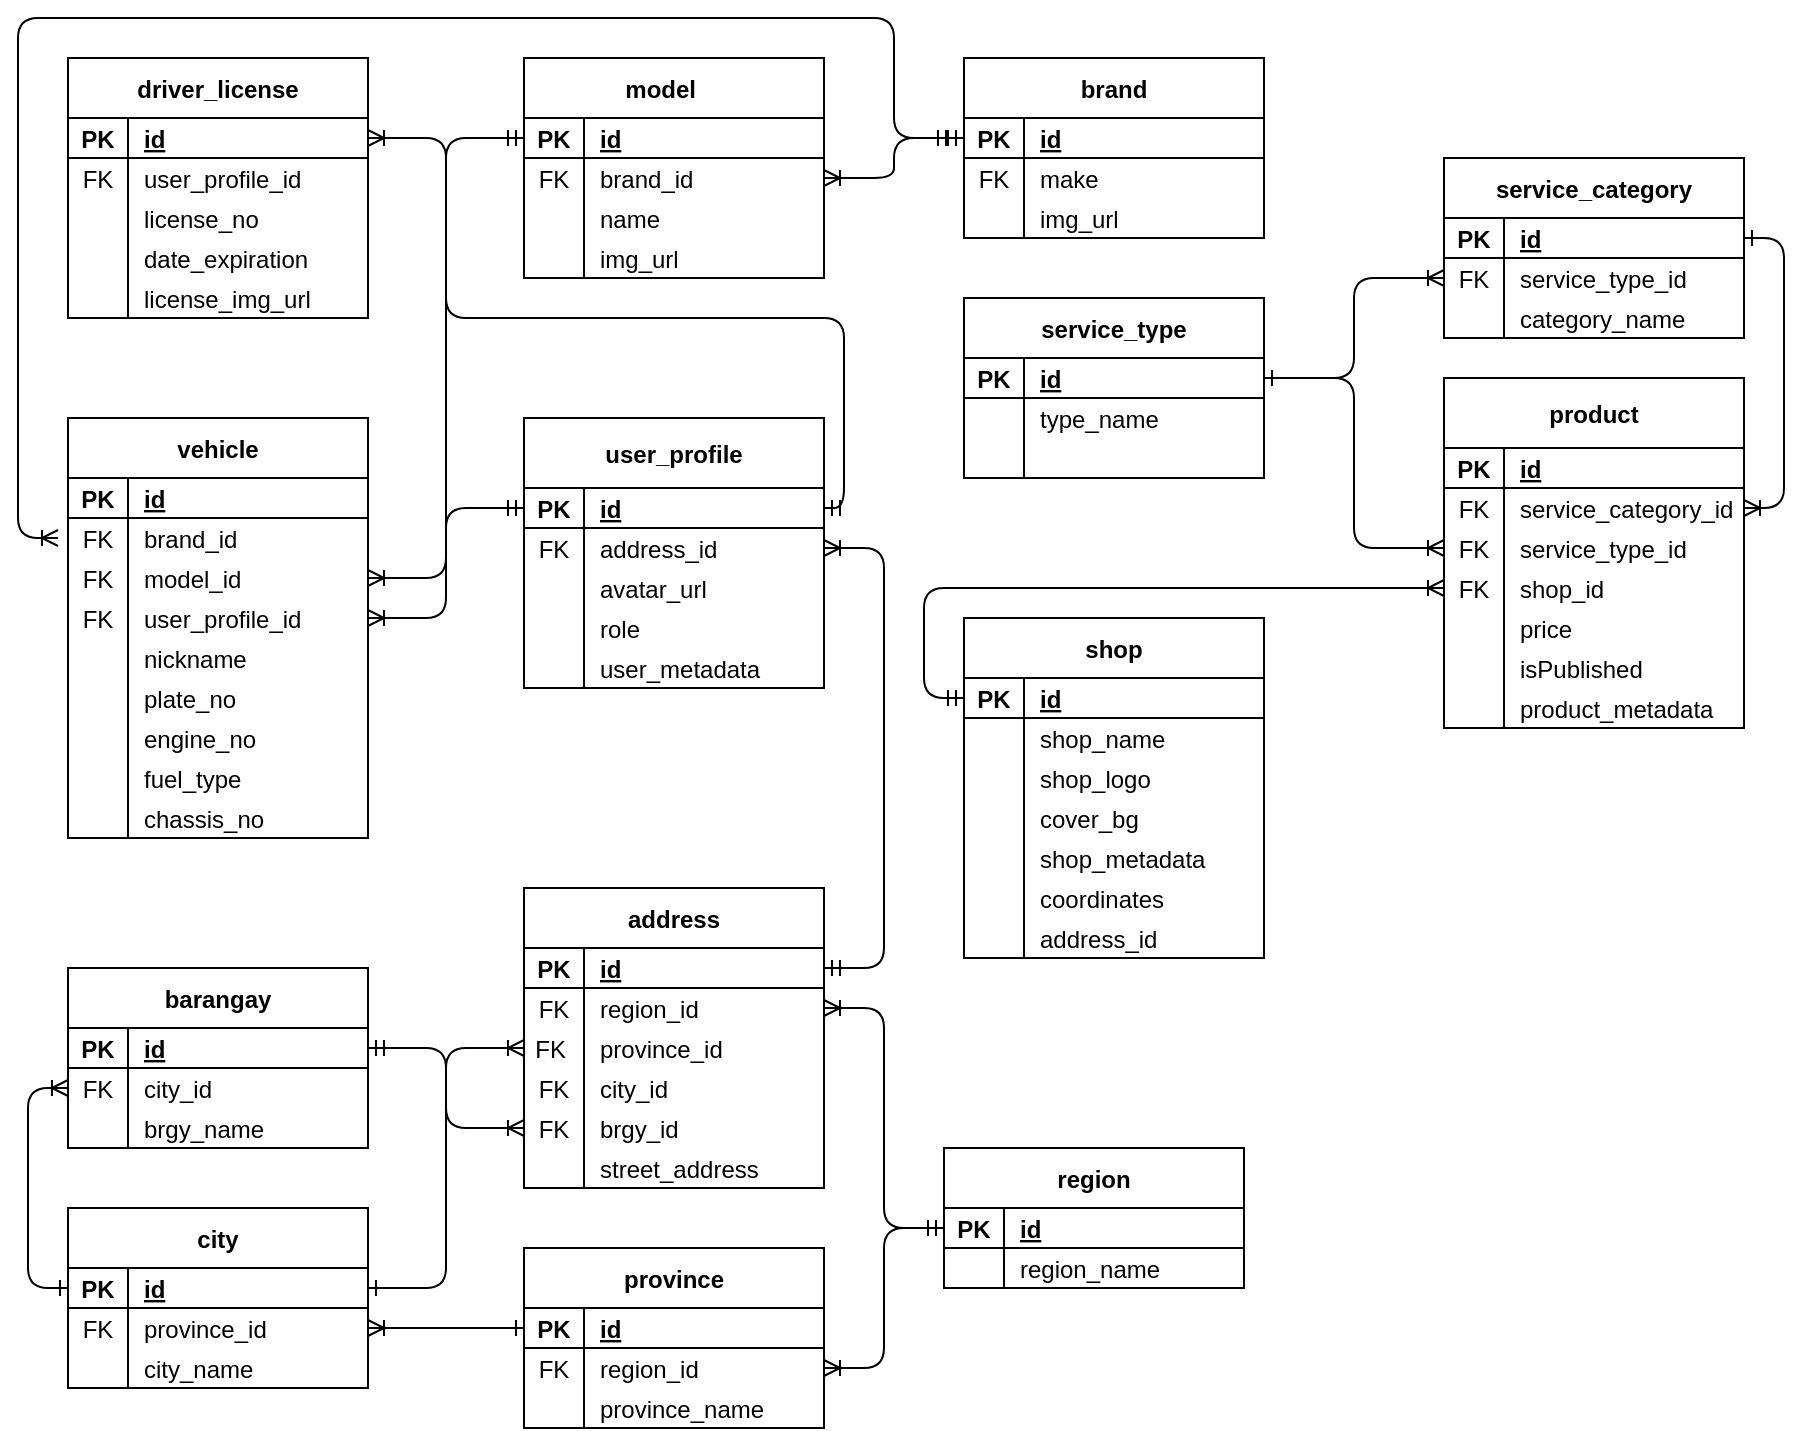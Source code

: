 <mxfile version="21.0.6" type="github">
  <diagram name="Page-1" id="2S65_K8TlIW-I9RaxmhA">
    <mxGraphModel dx="954" dy="594" grid="1" gridSize="10" guides="1" tooltips="1" connect="1" arrows="1" fold="1" page="1" pageScale="1" pageWidth="1700" pageHeight="1100" math="0" shadow="0">
      <root>
        <mxCell id="0" />
        <mxCell id="1" parent="0" />
        <mxCell id="i7tEf-TvOahy5MTC6O9w-16" value="driver_license" style="shape=table;startSize=30;container=1;collapsible=1;childLayout=tableLayout;fixedRows=1;rowLines=0;fontStyle=1;align=center;resizeLast=1;" vertex="1" parent="1">
          <mxGeometry x="42" y="30" width="150" height="130" as="geometry">
            <mxRectangle x="70" y="40" width="100" height="30" as="alternateBounds" />
          </mxGeometry>
        </mxCell>
        <mxCell id="i7tEf-TvOahy5MTC6O9w-17" value="" style="shape=partialRectangle;collapsible=0;dropTarget=0;pointerEvents=0;fillColor=none;top=0;left=0;bottom=1;right=0;points=[[0,0.5],[1,0.5]];portConstraint=eastwest;" vertex="1" parent="i7tEf-TvOahy5MTC6O9w-16">
          <mxGeometry y="30" width="150" height="20" as="geometry" />
        </mxCell>
        <mxCell id="i7tEf-TvOahy5MTC6O9w-18" value="PK" style="shape=partialRectangle;connectable=0;fillColor=none;top=0;left=0;bottom=0;right=0;fontStyle=1;overflow=hidden;" vertex="1" parent="i7tEf-TvOahy5MTC6O9w-17">
          <mxGeometry width="30" height="20" as="geometry">
            <mxRectangle width="30" height="20" as="alternateBounds" />
          </mxGeometry>
        </mxCell>
        <mxCell id="i7tEf-TvOahy5MTC6O9w-19" value="id" style="shape=partialRectangle;connectable=0;fillColor=none;top=0;left=0;bottom=0;right=0;align=left;spacingLeft=6;fontStyle=5;overflow=hidden;" vertex="1" parent="i7tEf-TvOahy5MTC6O9w-17">
          <mxGeometry x="30" width="120" height="20" as="geometry">
            <mxRectangle width="120" height="20" as="alternateBounds" />
          </mxGeometry>
        </mxCell>
        <mxCell id="i7tEf-TvOahy5MTC6O9w-20" style="shape=partialRectangle;collapsible=0;dropTarget=0;pointerEvents=0;fillColor=none;top=0;left=0;bottom=0;right=0;points=[[0,0.5],[1,0.5]];portConstraint=eastwest;" vertex="1" parent="i7tEf-TvOahy5MTC6O9w-16">
          <mxGeometry y="50" width="150" height="20" as="geometry" />
        </mxCell>
        <mxCell id="i7tEf-TvOahy5MTC6O9w-21" value="FK" style="shape=partialRectangle;connectable=0;fillColor=none;top=0;left=0;bottom=0;right=0;editable=1;overflow=hidden;" vertex="1" parent="i7tEf-TvOahy5MTC6O9w-20">
          <mxGeometry width="30" height="20" as="geometry">
            <mxRectangle width="30" height="20" as="alternateBounds" />
          </mxGeometry>
        </mxCell>
        <mxCell id="i7tEf-TvOahy5MTC6O9w-22" value="user_profile_id" style="shape=partialRectangle;connectable=0;fillColor=none;top=0;left=0;bottom=0;right=0;align=left;spacingLeft=6;overflow=hidden;" vertex="1" parent="i7tEf-TvOahy5MTC6O9w-20">
          <mxGeometry x="30" width="120" height="20" as="geometry">
            <mxRectangle width="120" height="20" as="alternateBounds" />
          </mxGeometry>
        </mxCell>
        <mxCell id="i7tEf-TvOahy5MTC6O9w-23" style="shape=partialRectangle;collapsible=0;dropTarget=0;pointerEvents=0;fillColor=none;top=0;left=0;bottom=0;right=0;points=[[0,0.5],[1,0.5]];portConstraint=eastwest;" vertex="1" parent="i7tEf-TvOahy5MTC6O9w-16">
          <mxGeometry y="70" width="150" height="20" as="geometry" />
        </mxCell>
        <mxCell id="i7tEf-TvOahy5MTC6O9w-24" value="" style="shape=partialRectangle;connectable=0;fillColor=none;top=0;left=0;bottom=0;right=0;editable=1;overflow=hidden;" vertex="1" parent="i7tEf-TvOahy5MTC6O9w-23">
          <mxGeometry width="30" height="20" as="geometry">
            <mxRectangle width="30" height="20" as="alternateBounds" />
          </mxGeometry>
        </mxCell>
        <mxCell id="i7tEf-TvOahy5MTC6O9w-25" value="license_no" style="shape=partialRectangle;connectable=0;fillColor=none;top=0;left=0;bottom=0;right=0;align=left;spacingLeft=6;overflow=hidden;" vertex="1" parent="i7tEf-TvOahy5MTC6O9w-23">
          <mxGeometry x="30" width="120" height="20" as="geometry">
            <mxRectangle width="120" height="20" as="alternateBounds" />
          </mxGeometry>
        </mxCell>
        <mxCell id="i7tEf-TvOahy5MTC6O9w-26" value="" style="shape=partialRectangle;collapsible=0;dropTarget=0;pointerEvents=0;fillColor=none;top=0;left=0;bottom=0;right=0;points=[[0,0.5],[1,0.5]];portConstraint=eastwest;" vertex="1" parent="i7tEf-TvOahy5MTC6O9w-16">
          <mxGeometry y="90" width="150" height="20" as="geometry" />
        </mxCell>
        <mxCell id="i7tEf-TvOahy5MTC6O9w-27" value="" style="shape=partialRectangle;connectable=0;fillColor=none;top=0;left=0;bottom=0;right=0;editable=1;overflow=hidden;" vertex="1" parent="i7tEf-TvOahy5MTC6O9w-26">
          <mxGeometry width="30" height="20" as="geometry">
            <mxRectangle width="30" height="20" as="alternateBounds" />
          </mxGeometry>
        </mxCell>
        <mxCell id="i7tEf-TvOahy5MTC6O9w-28" value="date_expiration" style="shape=partialRectangle;connectable=0;fillColor=none;top=0;left=0;bottom=0;right=0;align=left;spacingLeft=6;overflow=hidden;" vertex="1" parent="i7tEf-TvOahy5MTC6O9w-26">
          <mxGeometry x="30" width="120" height="20" as="geometry">
            <mxRectangle width="120" height="20" as="alternateBounds" />
          </mxGeometry>
        </mxCell>
        <mxCell id="i7tEf-TvOahy5MTC6O9w-29" value="" style="shape=partialRectangle;collapsible=0;dropTarget=0;pointerEvents=0;fillColor=none;top=0;left=0;bottom=0;right=0;points=[[0,0.5],[1,0.5]];portConstraint=eastwest;" vertex="1" parent="i7tEf-TvOahy5MTC6O9w-16">
          <mxGeometry y="110" width="150" height="20" as="geometry" />
        </mxCell>
        <mxCell id="i7tEf-TvOahy5MTC6O9w-30" value="" style="shape=partialRectangle;connectable=0;fillColor=none;top=0;left=0;bottom=0;right=0;editable=1;overflow=hidden;" vertex="1" parent="i7tEf-TvOahy5MTC6O9w-29">
          <mxGeometry width="30" height="20" as="geometry">
            <mxRectangle width="30" height="20" as="alternateBounds" />
          </mxGeometry>
        </mxCell>
        <mxCell id="i7tEf-TvOahy5MTC6O9w-31" value="license_img_url" style="shape=partialRectangle;connectable=0;fillColor=none;top=0;left=0;bottom=0;right=0;align=left;spacingLeft=6;overflow=hidden;" vertex="1" parent="i7tEf-TvOahy5MTC6O9w-29">
          <mxGeometry x="30" width="120" height="20" as="geometry">
            <mxRectangle width="120" height="20" as="alternateBounds" />
          </mxGeometry>
        </mxCell>
        <mxCell id="i7tEf-TvOahy5MTC6O9w-89" value="user_profile" style="shape=table;startSize=35;container=1;collapsible=1;childLayout=tableLayout;fixedRows=1;rowLines=0;fontStyle=1;align=center;resizeLast=1;" vertex="1" parent="1">
          <mxGeometry x="270" y="210" width="150" height="135" as="geometry">
            <mxRectangle x="70" y="40" width="100" height="30" as="alternateBounds" />
          </mxGeometry>
        </mxCell>
        <mxCell id="i7tEf-TvOahy5MTC6O9w-90" value="" style="shape=partialRectangle;collapsible=0;dropTarget=0;pointerEvents=0;fillColor=none;top=0;left=0;bottom=1;right=0;points=[[0,0.5],[1,0.5]];portConstraint=eastwest;" vertex="1" parent="i7tEf-TvOahy5MTC6O9w-89">
          <mxGeometry y="35" width="150" height="20" as="geometry" />
        </mxCell>
        <mxCell id="i7tEf-TvOahy5MTC6O9w-91" value="PK" style="shape=partialRectangle;connectable=0;fillColor=none;top=0;left=0;bottom=0;right=0;fontStyle=1;overflow=hidden;" vertex="1" parent="i7tEf-TvOahy5MTC6O9w-90">
          <mxGeometry width="30" height="20" as="geometry">
            <mxRectangle width="30" height="20" as="alternateBounds" />
          </mxGeometry>
        </mxCell>
        <mxCell id="i7tEf-TvOahy5MTC6O9w-92" value="id" style="shape=partialRectangle;connectable=0;fillColor=none;top=0;left=0;bottom=0;right=0;align=left;spacingLeft=6;fontStyle=5;overflow=hidden;" vertex="1" parent="i7tEf-TvOahy5MTC6O9w-90">
          <mxGeometry x="30" width="120" height="20" as="geometry">
            <mxRectangle width="120" height="20" as="alternateBounds" />
          </mxGeometry>
        </mxCell>
        <mxCell id="i7tEf-TvOahy5MTC6O9w-93" style="shape=partialRectangle;collapsible=0;dropTarget=0;pointerEvents=0;fillColor=none;top=0;left=0;bottom=0;right=0;points=[[0,0.5],[1,0.5]];portConstraint=eastwest;" vertex="1" parent="i7tEf-TvOahy5MTC6O9w-89">
          <mxGeometry y="55" width="150" height="20" as="geometry" />
        </mxCell>
        <mxCell id="i7tEf-TvOahy5MTC6O9w-94" value="FK" style="shape=partialRectangle;connectable=0;fillColor=none;top=0;left=0;bottom=0;right=0;editable=1;overflow=hidden;" vertex="1" parent="i7tEf-TvOahy5MTC6O9w-93">
          <mxGeometry width="30" height="20" as="geometry">
            <mxRectangle width="30" height="20" as="alternateBounds" />
          </mxGeometry>
        </mxCell>
        <mxCell id="i7tEf-TvOahy5MTC6O9w-95" value="address_id" style="shape=partialRectangle;connectable=0;fillColor=none;top=0;left=0;bottom=0;right=0;align=left;spacingLeft=6;overflow=hidden;" vertex="1" parent="i7tEf-TvOahy5MTC6O9w-93">
          <mxGeometry x="30" width="120" height="20" as="geometry">
            <mxRectangle width="120" height="20" as="alternateBounds" />
          </mxGeometry>
        </mxCell>
        <mxCell id="i7tEf-TvOahy5MTC6O9w-96" style="shape=partialRectangle;collapsible=0;dropTarget=0;pointerEvents=0;fillColor=none;top=0;left=0;bottom=0;right=0;points=[[0,0.5],[1,0.5]];portConstraint=eastwest;" vertex="1" parent="i7tEf-TvOahy5MTC6O9w-89">
          <mxGeometry y="75" width="150" height="20" as="geometry" />
        </mxCell>
        <mxCell id="i7tEf-TvOahy5MTC6O9w-97" value="" style="shape=partialRectangle;connectable=0;fillColor=none;top=0;left=0;bottom=0;right=0;editable=1;overflow=hidden;" vertex="1" parent="i7tEf-TvOahy5MTC6O9w-96">
          <mxGeometry width="30" height="20" as="geometry">
            <mxRectangle width="30" height="20" as="alternateBounds" />
          </mxGeometry>
        </mxCell>
        <mxCell id="i7tEf-TvOahy5MTC6O9w-98" value="avatar_url" style="shape=partialRectangle;connectable=0;fillColor=none;top=0;left=0;bottom=0;right=0;align=left;spacingLeft=6;overflow=hidden;" vertex="1" parent="i7tEf-TvOahy5MTC6O9w-96">
          <mxGeometry x="30" width="120" height="20" as="geometry">
            <mxRectangle width="120" height="20" as="alternateBounds" />
          </mxGeometry>
        </mxCell>
        <mxCell id="i7tEf-TvOahy5MTC6O9w-109" style="shape=partialRectangle;collapsible=0;dropTarget=0;pointerEvents=0;fillColor=none;top=0;left=0;bottom=0;right=0;points=[[0,0.5],[1,0.5]];portConstraint=eastwest;" vertex="1" parent="i7tEf-TvOahy5MTC6O9w-89">
          <mxGeometry y="95" width="150" height="20" as="geometry" />
        </mxCell>
        <mxCell id="i7tEf-TvOahy5MTC6O9w-110" value="" style="shape=partialRectangle;connectable=0;fillColor=none;top=0;left=0;bottom=0;right=0;editable=1;overflow=hidden;" vertex="1" parent="i7tEf-TvOahy5MTC6O9w-109">
          <mxGeometry width="30" height="20" as="geometry">
            <mxRectangle width="30" height="20" as="alternateBounds" />
          </mxGeometry>
        </mxCell>
        <mxCell id="i7tEf-TvOahy5MTC6O9w-111" value="role" style="shape=partialRectangle;connectable=0;fillColor=none;top=0;left=0;bottom=0;right=0;align=left;spacingLeft=6;overflow=hidden;" vertex="1" parent="i7tEf-TvOahy5MTC6O9w-109">
          <mxGeometry x="30" width="120" height="20" as="geometry">
            <mxRectangle width="120" height="20" as="alternateBounds" />
          </mxGeometry>
        </mxCell>
        <mxCell id="i7tEf-TvOahy5MTC6O9w-106" style="shape=partialRectangle;collapsible=0;dropTarget=0;pointerEvents=0;fillColor=none;top=0;left=0;bottom=0;right=0;points=[[0,0.5],[1,0.5]];portConstraint=eastwest;" vertex="1" parent="i7tEf-TvOahy5MTC6O9w-89">
          <mxGeometry y="115" width="150" height="20" as="geometry" />
        </mxCell>
        <mxCell id="i7tEf-TvOahy5MTC6O9w-107" value="" style="shape=partialRectangle;connectable=0;fillColor=none;top=0;left=0;bottom=0;right=0;editable=1;overflow=hidden;" vertex="1" parent="i7tEf-TvOahy5MTC6O9w-106">
          <mxGeometry width="30" height="20" as="geometry">
            <mxRectangle width="30" height="20" as="alternateBounds" />
          </mxGeometry>
        </mxCell>
        <mxCell id="i7tEf-TvOahy5MTC6O9w-108" value="user_metadata" style="shape=partialRectangle;connectable=0;fillColor=none;top=0;left=0;bottom=0;right=0;align=left;spacingLeft=6;overflow=hidden;" vertex="1" parent="i7tEf-TvOahy5MTC6O9w-106">
          <mxGeometry x="30" width="120" height="20" as="geometry">
            <mxRectangle width="120" height="20" as="alternateBounds" />
          </mxGeometry>
        </mxCell>
        <mxCell id="i7tEf-TvOahy5MTC6O9w-112" value="address" style="shape=table;startSize=30;container=1;collapsible=1;childLayout=tableLayout;fixedRows=1;rowLines=0;fontStyle=1;align=center;resizeLast=1;" vertex="1" parent="1">
          <mxGeometry x="270" y="445" width="150" height="150" as="geometry">
            <mxRectangle x="70" y="40" width="100" height="30" as="alternateBounds" />
          </mxGeometry>
        </mxCell>
        <mxCell id="i7tEf-TvOahy5MTC6O9w-113" value="" style="shape=partialRectangle;collapsible=0;dropTarget=0;pointerEvents=0;fillColor=none;top=0;left=0;bottom=1;right=0;points=[[0,0.5],[1,0.5]];portConstraint=eastwest;" vertex="1" parent="i7tEf-TvOahy5MTC6O9w-112">
          <mxGeometry y="30" width="150" height="20" as="geometry" />
        </mxCell>
        <mxCell id="i7tEf-TvOahy5MTC6O9w-114" value="PK" style="shape=partialRectangle;connectable=0;fillColor=none;top=0;left=0;bottom=0;right=0;fontStyle=1;overflow=hidden;" vertex="1" parent="i7tEf-TvOahy5MTC6O9w-113">
          <mxGeometry width="30" height="20" as="geometry">
            <mxRectangle width="30" height="20" as="alternateBounds" />
          </mxGeometry>
        </mxCell>
        <mxCell id="i7tEf-TvOahy5MTC6O9w-115" value="id" style="shape=partialRectangle;connectable=0;fillColor=none;top=0;left=0;bottom=0;right=0;align=left;spacingLeft=6;fontStyle=5;overflow=hidden;" vertex="1" parent="i7tEf-TvOahy5MTC6O9w-113">
          <mxGeometry x="30" width="120" height="20" as="geometry">
            <mxRectangle width="120" height="20" as="alternateBounds" />
          </mxGeometry>
        </mxCell>
        <mxCell id="i7tEf-TvOahy5MTC6O9w-116" style="shape=partialRectangle;collapsible=0;dropTarget=0;pointerEvents=0;fillColor=none;top=0;left=0;bottom=0;right=0;points=[[0,0.5],[1,0.5]];portConstraint=eastwest;" vertex="1" parent="i7tEf-TvOahy5MTC6O9w-112">
          <mxGeometry y="50" width="150" height="20" as="geometry" />
        </mxCell>
        <mxCell id="i7tEf-TvOahy5MTC6O9w-117" value="FK" style="shape=partialRectangle;connectable=0;fillColor=none;top=0;left=0;bottom=0;right=0;editable=1;overflow=hidden;" vertex="1" parent="i7tEf-TvOahy5MTC6O9w-116">
          <mxGeometry width="30" height="20" as="geometry">
            <mxRectangle width="30" height="20" as="alternateBounds" />
          </mxGeometry>
        </mxCell>
        <mxCell id="i7tEf-TvOahy5MTC6O9w-118" value="region_id" style="shape=partialRectangle;connectable=0;fillColor=none;top=0;left=0;bottom=0;right=0;align=left;spacingLeft=6;overflow=hidden;" vertex="1" parent="i7tEf-TvOahy5MTC6O9w-116">
          <mxGeometry x="30" width="120" height="20" as="geometry">
            <mxRectangle width="120" height="20" as="alternateBounds" />
          </mxGeometry>
        </mxCell>
        <mxCell id="i7tEf-TvOahy5MTC6O9w-119" style="shape=partialRectangle;collapsible=0;dropTarget=0;pointerEvents=0;fillColor=none;top=0;left=0;bottom=0;right=0;points=[[0,0.5],[1,0.5]];portConstraint=eastwest;" vertex="1" parent="i7tEf-TvOahy5MTC6O9w-112">
          <mxGeometry y="70" width="150" height="20" as="geometry" />
        </mxCell>
        <mxCell id="i7tEf-TvOahy5MTC6O9w-120" value="FK " style="shape=partialRectangle;connectable=0;fillColor=none;top=0;left=0;bottom=0;right=0;editable=1;overflow=hidden;" vertex="1" parent="i7tEf-TvOahy5MTC6O9w-119">
          <mxGeometry width="30" height="20" as="geometry">
            <mxRectangle width="30" height="20" as="alternateBounds" />
          </mxGeometry>
        </mxCell>
        <mxCell id="i7tEf-TvOahy5MTC6O9w-121" value="province_id" style="shape=partialRectangle;connectable=0;fillColor=none;top=0;left=0;bottom=0;right=0;align=left;spacingLeft=6;overflow=hidden;" vertex="1" parent="i7tEf-TvOahy5MTC6O9w-119">
          <mxGeometry x="30" width="120" height="20" as="geometry">
            <mxRectangle width="120" height="20" as="alternateBounds" />
          </mxGeometry>
        </mxCell>
        <mxCell id="i7tEf-TvOahy5MTC6O9w-122" style="shape=partialRectangle;collapsible=0;dropTarget=0;pointerEvents=0;fillColor=none;top=0;left=0;bottom=0;right=0;points=[[0,0.5],[1,0.5]];portConstraint=eastwest;" vertex="1" parent="i7tEf-TvOahy5MTC6O9w-112">
          <mxGeometry y="90" width="150" height="20" as="geometry" />
        </mxCell>
        <mxCell id="i7tEf-TvOahy5MTC6O9w-123" value="FK" style="shape=partialRectangle;connectable=0;fillColor=none;top=0;left=0;bottom=0;right=0;editable=1;overflow=hidden;" vertex="1" parent="i7tEf-TvOahy5MTC6O9w-122">
          <mxGeometry width="30" height="20" as="geometry">
            <mxRectangle width="30" height="20" as="alternateBounds" />
          </mxGeometry>
        </mxCell>
        <mxCell id="i7tEf-TvOahy5MTC6O9w-124" value="city_id" style="shape=partialRectangle;connectable=0;fillColor=none;top=0;left=0;bottom=0;right=0;align=left;spacingLeft=6;overflow=hidden;" vertex="1" parent="i7tEf-TvOahy5MTC6O9w-122">
          <mxGeometry x="30" width="120" height="20" as="geometry">
            <mxRectangle width="120" height="20" as="alternateBounds" />
          </mxGeometry>
        </mxCell>
        <mxCell id="i7tEf-TvOahy5MTC6O9w-125" style="shape=partialRectangle;collapsible=0;dropTarget=0;pointerEvents=0;fillColor=none;top=0;left=0;bottom=0;right=0;points=[[0,0.5],[1,0.5]];portConstraint=eastwest;" vertex="1" parent="i7tEf-TvOahy5MTC6O9w-112">
          <mxGeometry y="110" width="150" height="20" as="geometry" />
        </mxCell>
        <mxCell id="i7tEf-TvOahy5MTC6O9w-126" value="FK" style="shape=partialRectangle;connectable=0;fillColor=none;top=0;left=0;bottom=0;right=0;editable=1;overflow=hidden;" vertex="1" parent="i7tEf-TvOahy5MTC6O9w-125">
          <mxGeometry width="30" height="20" as="geometry">
            <mxRectangle width="30" height="20" as="alternateBounds" />
          </mxGeometry>
        </mxCell>
        <mxCell id="i7tEf-TvOahy5MTC6O9w-127" value="brgy_id" style="shape=partialRectangle;connectable=0;fillColor=none;top=0;left=0;bottom=0;right=0;align=left;spacingLeft=6;overflow=hidden;" vertex="1" parent="i7tEf-TvOahy5MTC6O9w-125">
          <mxGeometry x="30" width="120" height="20" as="geometry">
            <mxRectangle width="120" height="20" as="alternateBounds" />
          </mxGeometry>
        </mxCell>
        <mxCell id="i7tEf-TvOahy5MTC6O9w-130" style="shape=partialRectangle;collapsible=0;dropTarget=0;pointerEvents=0;fillColor=none;top=0;left=0;bottom=0;right=0;points=[[0,0.5],[1,0.5]];portConstraint=eastwest;" vertex="1" parent="i7tEf-TvOahy5MTC6O9w-112">
          <mxGeometry y="130" width="150" height="20" as="geometry" />
        </mxCell>
        <mxCell id="i7tEf-TvOahy5MTC6O9w-131" value="" style="shape=partialRectangle;connectable=0;fillColor=none;top=0;left=0;bottom=0;right=0;editable=1;overflow=hidden;" vertex="1" parent="i7tEf-TvOahy5MTC6O9w-130">
          <mxGeometry width="30" height="20" as="geometry">
            <mxRectangle width="30" height="20" as="alternateBounds" />
          </mxGeometry>
        </mxCell>
        <mxCell id="i7tEf-TvOahy5MTC6O9w-132" value="street_address" style="shape=partialRectangle;connectable=0;fillColor=none;top=0;left=0;bottom=0;right=0;align=left;spacingLeft=6;overflow=hidden;" vertex="1" parent="i7tEf-TvOahy5MTC6O9w-130">
          <mxGeometry x="30" width="120" height="20" as="geometry">
            <mxRectangle width="120" height="20" as="alternateBounds" />
          </mxGeometry>
        </mxCell>
        <mxCell id="i7tEf-TvOahy5MTC6O9w-133" value="region" style="shape=table;startSize=30;container=1;collapsible=1;childLayout=tableLayout;fixedRows=1;rowLines=0;fontStyle=1;align=center;resizeLast=1;" vertex="1" parent="1">
          <mxGeometry x="480" y="575" width="150" height="70" as="geometry">
            <mxRectangle x="70" y="40" width="100" height="30" as="alternateBounds" />
          </mxGeometry>
        </mxCell>
        <mxCell id="i7tEf-TvOahy5MTC6O9w-134" value="" style="shape=partialRectangle;collapsible=0;dropTarget=0;pointerEvents=0;fillColor=none;top=0;left=0;bottom=1;right=0;points=[[0,0.5],[1,0.5]];portConstraint=eastwest;" vertex="1" parent="i7tEf-TvOahy5MTC6O9w-133">
          <mxGeometry y="30" width="150" height="20" as="geometry" />
        </mxCell>
        <mxCell id="i7tEf-TvOahy5MTC6O9w-135" value="PK" style="shape=partialRectangle;connectable=0;fillColor=none;top=0;left=0;bottom=0;right=0;fontStyle=1;overflow=hidden;" vertex="1" parent="i7tEf-TvOahy5MTC6O9w-134">
          <mxGeometry width="30" height="20" as="geometry">
            <mxRectangle width="30" height="20" as="alternateBounds" />
          </mxGeometry>
        </mxCell>
        <mxCell id="i7tEf-TvOahy5MTC6O9w-136" value="id" style="shape=partialRectangle;connectable=0;fillColor=none;top=0;left=0;bottom=0;right=0;align=left;spacingLeft=6;fontStyle=5;overflow=hidden;" vertex="1" parent="i7tEf-TvOahy5MTC6O9w-134">
          <mxGeometry x="30" width="120" height="20" as="geometry">
            <mxRectangle width="120" height="20" as="alternateBounds" />
          </mxGeometry>
        </mxCell>
        <mxCell id="i7tEf-TvOahy5MTC6O9w-137" style="shape=partialRectangle;collapsible=0;dropTarget=0;pointerEvents=0;fillColor=none;top=0;left=0;bottom=0;right=0;points=[[0,0.5],[1,0.5]];portConstraint=eastwest;" vertex="1" parent="i7tEf-TvOahy5MTC6O9w-133">
          <mxGeometry y="50" width="150" height="20" as="geometry" />
        </mxCell>
        <mxCell id="i7tEf-TvOahy5MTC6O9w-138" value="" style="shape=partialRectangle;connectable=0;fillColor=none;top=0;left=0;bottom=0;right=0;editable=1;overflow=hidden;" vertex="1" parent="i7tEf-TvOahy5MTC6O9w-137">
          <mxGeometry width="30" height="20" as="geometry">
            <mxRectangle width="30" height="20" as="alternateBounds" />
          </mxGeometry>
        </mxCell>
        <mxCell id="i7tEf-TvOahy5MTC6O9w-139" value="region_name" style="shape=partialRectangle;connectable=0;fillColor=none;top=0;left=0;bottom=0;right=0;align=left;spacingLeft=6;overflow=hidden;" vertex="1" parent="i7tEf-TvOahy5MTC6O9w-137">
          <mxGeometry x="30" width="120" height="20" as="geometry">
            <mxRectangle width="120" height="20" as="alternateBounds" />
          </mxGeometry>
        </mxCell>
        <mxCell id="i7tEf-TvOahy5MTC6O9w-152" value="city" style="shape=table;startSize=30;container=1;collapsible=1;childLayout=tableLayout;fixedRows=1;rowLines=0;fontStyle=1;align=center;resizeLast=1;" vertex="1" parent="1">
          <mxGeometry x="42" y="605" width="150" height="90" as="geometry">
            <mxRectangle x="70" y="40" width="100" height="30" as="alternateBounds" />
          </mxGeometry>
        </mxCell>
        <mxCell id="i7tEf-TvOahy5MTC6O9w-153" value="" style="shape=partialRectangle;collapsible=0;dropTarget=0;pointerEvents=0;fillColor=none;top=0;left=0;bottom=1;right=0;points=[[0,0.5],[1,0.5]];portConstraint=eastwest;" vertex="1" parent="i7tEf-TvOahy5MTC6O9w-152">
          <mxGeometry y="30" width="150" height="20" as="geometry" />
        </mxCell>
        <mxCell id="i7tEf-TvOahy5MTC6O9w-154" value="PK" style="shape=partialRectangle;connectable=0;fillColor=none;top=0;left=0;bottom=0;right=0;fontStyle=1;overflow=hidden;" vertex="1" parent="i7tEf-TvOahy5MTC6O9w-153">
          <mxGeometry width="30" height="20" as="geometry">
            <mxRectangle width="30" height="20" as="alternateBounds" />
          </mxGeometry>
        </mxCell>
        <mxCell id="i7tEf-TvOahy5MTC6O9w-155" value="id" style="shape=partialRectangle;connectable=0;fillColor=none;top=0;left=0;bottom=0;right=0;align=left;spacingLeft=6;fontStyle=5;overflow=hidden;" vertex="1" parent="i7tEf-TvOahy5MTC6O9w-153">
          <mxGeometry x="30" width="120" height="20" as="geometry">
            <mxRectangle width="120" height="20" as="alternateBounds" />
          </mxGeometry>
        </mxCell>
        <mxCell id="i7tEf-TvOahy5MTC6O9w-156" style="shape=partialRectangle;collapsible=0;dropTarget=0;pointerEvents=0;fillColor=none;top=0;left=0;bottom=0;right=0;points=[[0,0.5],[1,0.5]];portConstraint=eastwest;" vertex="1" parent="i7tEf-TvOahy5MTC6O9w-152">
          <mxGeometry y="50" width="150" height="20" as="geometry" />
        </mxCell>
        <mxCell id="i7tEf-TvOahy5MTC6O9w-157" value="FK" style="shape=partialRectangle;connectable=0;fillColor=none;top=0;left=0;bottom=0;right=0;editable=1;overflow=hidden;" vertex="1" parent="i7tEf-TvOahy5MTC6O9w-156">
          <mxGeometry width="30" height="20" as="geometry">
            <mxRectangle width="30" height="20" as="alternateBounds" />
          </mxGeometry>
        </mxCell>
        <mxCell id="i7tEf-TvOahy5MTC6O9w-158" value="province_id" style="shape=partialRectangle;connectable=0;fillColor=none;top=0;left=0;bottom=0;right=0;align=left;spacingLeft=6;overflow=hidden;" vertex="1" parent="i7tEf-TvOahy5MTC6O9w-156">
          <mxGeometry x="30" width="120" height="20" as="geometry">
            <mxRectangle width="120" height="20" as="alternateBounds" />
          </mxGeometry>
        </mxCell>
        <mxCell id="i7tEf-TvOahy5MTC6O9w-159" style="shape=partialRectangle;collapsible=0;dropTarget=0;pointerEvents=0;fillColor=none;top=0;left=0;bottom=0;right=0;points=[[0,0.5],[1,0.5]];portConstraint=eastwest;" vertex="1" parent="i7tEf-TvOahy5MTC6O9w-152">
          <mxGeometry y="70" width="150" height="20" as="geometry" />
        </mxCell>
        <mxCell id="i7tEf-TvOahy5MTC6O9w-160" value="" style="shape=partialRectangle;connectable=0;fillColor=none;top=0;left=0;bottom=0;right=0;editable=1;overflow=hidden;" vertex="1" parent="i7tEf-TvOahy5MTC6O9w-159">
          <mxGeometry width="30" height="20" as="geometry">
            <mxRectangle width="30" height="20" as="alternateBounds" />
          </mxGeometry>
        </mxCell>
        <mxCell id="i7tEf-TvOahy5MTC6O9w-161" value="city_name" style="shape=partialRectangle;connectable=0;fillColor=none;top=0;left=0;bottom=0;right=0;align=left;spacingLeft=6;overflow=hidden;" vertex="1" parent="i7tEf-TvOahy5MTC6O9w-159">
          <mxGeometry x="30" width="120" height="20" as="geometry">
            <mxRectangle width="120" height="20" as="alternateBounds" />
          </mxGeometry>
        </mxCell>
        <mxCell id="i7tEf-TvOahy5MTC6O9w-162" value="province" style="shape=table;startSize=30;container=1;collapsible=1;childLayout=tableLayout;fixedRows=1;rowLines=0;fontStyle=1;align=center;resizeLast=1;" vertex="1" parent="1">
          <mxGeometry x="270" y="625" width="150" height="90" as="geometry">
            <mxRectangle x="70" y="40" width="100" height="30" as="alternateBounds" />
          </mxGeometry>
        </mxCell>
        <mxCell id="i7tEf-TvOahy5MTC6O9w-163" value="" style="shape=partialRectangle;collapsible=0;dropTarget=0;pointerEvents=0;fillColor=none;top=0;left=0;bottom=1;right=0;points=[[0,0.5],[1,0.5]];portConstraint=eastwest;" vertex="1" parent="i7tEf-TvOahy5MTC6O9w-162">
          <mxGeometry y="30" width="150" height="20" as="geometry" />
        </mxCell>
        <mxCell id="i7tEf-TvOahy5MTC6O9w-164" value="PK" style="shape=partialRectangle;connectable=0;fillColor=none;top=0;left=0;bottom=0;right=0;fontStyle=1;overflow=hidden;" vertex="1" parent="i7tEf-TvOahy5MTC6O9w-163">
          <mxGeometry width="30" height="20" as="geometry">
            <mxRectangle width="30" height="20" as="alternateBounds" />
          </mxGeometry>
        </mxCell>
        <mxCell id="i7tEf-TvOahy5MTC6O9w-165" value="id" style="shape=partialRectangle;connectable=0;fillColor=none;top=0;left=0;bottom=0;right=0;align=left;spacingLeft=6;fontStyle=5;overflow=hidden;" vertex="1" parent="i7tEf-TvOahy5MTC6O9w-163">
          <mxGeometry x="30" width="120" height="20" as="geometry">
            <mxRectangle width="120" height="20" as="alternateBounds" />
          </mxGeometry>
        </mxCell>
        <mxCell id="i7tEf-TvOahy5MTC6O9w-166" style="shape=partialRectangle;collapsible=0;dropTarget=0;pointerEvents=0;fillColor=none;top=0;left=0;bottom=0;right=0;points=[[0,0.5],[1,0.5]];portConstraint=eastwest;" vertex="1" parent="i7tEf-TvOahy5MTC6O9w-162">
          <mxGeometry y="50" width="150" height="20" as="geometry" />
        </mxCell>
        <mxCell id="i7tEf-TvOahy5MTC6O9w-167" value="FK" style="shape=partialRectangle;connectable=0;fillColor=none;top=0;left=0;bottom=0;right=0;editable=1;overflow=hidden;" vertex="1" parent="i7tEf-TvOahy5MTC6O9w-166">
          <mxGeometry width="30" height="20" as="geometry">
            <mxRectangle width="30" height="20" as="alternateBounds" />
          </mxGeometry>
        </mxCell>
        <mxCell id="i7tEf-TvOahy5MTC6O9w-168" value="region_id" style="shape=partialRectangle;connectable=0;fillColor=none;top=0;left=0;bottom=0;right=0;align=left;spacingLeft=6;overflow=hidden;" vertex="1" parent="i7tEf-TvOahy5MTC6O9w-166">
          <mxGeometry x="30" width="120" height="20" as="geometry">
            <mxRectangle width="120" height="20" as="alternateBounds" />
          </mxGeometry>
        </mxCell>
        <mxCell id="i7tEf-TvOahy5MTC6O9w-169" style="shape=partialRectangle;collapsible=0;dropTarget=0;pointerEvents=0;fillColor=none;top=0;left=0;bottom=0;right=0;points=[[0,0.5],[1,0.5]];portConstraint=eastwest;" vertex="1" parent="i7tEf-TvOahy5MTC6O9w-162">
          <mxGeometry y="70" width="150" height="20" as="geometry" />
        </mxCell>
        <mxCell id="i7tEf-TvOahy5MTC6O9w-170" value="" style="shape=partialRectangle;connectable=0;fillColor=none;top=0;left=0;bottom=0;right=0;editable=1;overflow=hidden;" vertex="1" parent="i7tEf-TvOahy5MTC6O9w-169">
          <mxGeometry width="30" height="20" as="geometry">
            <mxRectangle width="30" height="20" as="alternateBounds" />
          </mxGeometry>
        </mxCell>
        <mxCell id="i7tEf-TvOahy5MTC6O9w-171" value="province_name" style="shape=partialRectangle;connectable=0;fillColor=none;top=0;left=0;bottom=0;right=0;align=left;spacingLeft=6;overflow=hidden;" vertex="1" parent="i7tEf-TvOahy5MTC6O9w-169">
          <mxGeometry x="30" width="120" height="20" as="geometry">
            <mxRectangle width="120" height="20" as="alternateBounds" />
          </mxGeometry>
        </mxCell>
        <mxCell id="i7tEf-TvOahy5MTC6O9w-180" value="barangay" style="shape=table;startSize=30;container=1;collapsible=1;childLayout=tableLayout;fixedRows=1;rowLines=0;fontStyle=1;align=center;resizeLast=1;" vertex="1" parent="1">
          <mxGeometry x="42" y="485" width="150" height="90" as="geometry">
            <mxRectangle x="70" y="40" width="100" height="30" as="alternateBounds" />
          </mxGeometry>
        </mxCell>
        <mxCell id="i7tEf-TvOahy5MTC6O9w-181" value="" style="shape=partialRectangle;collapsible=0;dropTarget=0;pointerEvents=0;fillColor=none;top=0;left=0;bottom=1;right=0;points=[[0,0.5],[1,0.5]];portConstraint=eastwest;" vertex="1" parent="i7tEf-TvOahy5MTC6O9w-180">
          <mxGeometry y="30" width="150" height="20" as="geometry" />
        </mxCell>
        <mxCell id="i7tEf-TvOahy5MTC6O9w-182" value="PK" style="shape=partialRectangle;connectable=0;fillColor=none;top=0;left=0;bottom=0;right=0;fontStyle=1;overflow=hidden;" vertex="1" parent="i7tEf-TvOahy5MTC6O9w-181">
          <mxGeometry width="30" height="20" as="geometry">
            <mxRectangle width="30" height="20" as="alternateBounds" />
          </mxGeometry>
        </mxCell>
        <mxCell id="i7tEf-TvOahy5MTC6O9w-183" value="id" style="shape=partialRectangle;connectable=0;fillColor=none;top=0;left=0;bottom=0;right=0;align=left;spacingLeft=6;fontStyle=5;overflow=hidden;" vertex="1" parent="i7tEf-TvOahy5MTC6O9w-181">
          <mxGeometry x="30" width="120" height="20" as="geometry">
            <mxRectangle width="120" height="20" as="alternateBounds" />
          </mxGeometry>
        </mxCell>
        <mxCell id="i7tEf-TvOahy5MTC6O9w-184" style="shape=partialRectangle;collapsible=0;dropTarget=0;pointerEvents=0;fillColor=none;top=0;left=0;bottom=0;right=0;points=[[0,0.5],[1,0.5]];portConstraint=eastwest;" vertex="1" parent="i7tEf-TvOahy5MTC6O9w-180">
          <mxGeometry y="50" width="150" height="20" as="geometry" />
        </mxCell>
        <mxCell id="i7tEf-TvOahy5MTC6O9w-185" value="FK" style="shape=partialRectangle;connectable=0;fillColor=none;top=0;left=0;bottom=0;right=0;editable=1;overflow=hidden;" vertex="1" parent="i7tEf-TvOahy5MTC6O9w-184">
          <mxGeometry width="30" height="20" as="geometry">
            <mxRectangle width="30" height="20" as="alternateBounds" />
          </mxGeometry>
        </mxCell>
        <mxCell id="i7tEf-TvOahy5MTC6O9w-186" value="city_id" style="shape=partialRectangle;connectable=0;fillColor=none;top=0;left=0;bottom=0;right=0;align=left;spacingLeft=6;overflow=hidden;" vertex="1" parent="i7tEf-TvOahy5MTC6O9w-184">
          <mxGeometry x="30" width="120" height="20" as="geometry">
            <mxRectangle width="120" height="20" as="alternateBounds" />
          </mxGeometry>
        </mxCell>
        <mxCell id="i7tEf-TvOahy5MTC6O9w-187" style="shape=partialRectangle;collapsible=0;dropTarget=0;pointerEvents=0;fillColor=none;top=0;left=0;bottom=0;right=0;points=[[0,0.5],[1,0.5]];portConstraint=eastwest;" vertex="1" parent="i7tEf-TvOahy5MTC6O9w-180">
          <mxGeometry y="70" width="150" height="20" as="geometry" />
        </mxCell>
        <mxCell id="i7tEf-TvOahy5MTC6O9w-188" value="" style="shape=partialRectangle;connectable=0;fillColor=none;top=0;left=0;bottom=0;right=0;editable=1;overflow=hidden;" vertex="1" parent="i7tEf-TvOahy5MTC6O9w-187">
          <mxGeometry width="30" height="20" as="geometry">
            <mxRectangle width="30" height="20" as="alternateBounds" />
          </mxGeometry>
        </mxCell>
        <mxCell id="i7tEf-TvOahy5MTC6O9w-189" value="brgy_name" style="shape=partialRectangle;connectable=0;fillColor=none;top=0;left=0;bottom=0;right=0;align=left;spacingLeft=6;overflow=hidden;" vertex="1" parent="i7tEf-TvOahy5MTC6O9w-187">
          <mxGeometry x="30" width="120" height="20" as="geometry">
            <mxRectangle width="120" height="20" as="alternateBounds" />
          </mxGeometry>
        </mxCell>
        <mxCell id="i7tEf-TvOahy5MTC6O9w-220" value="model    " style="shape=table;startSize=30;container=1;collapsible=1;childLayout=tableLayout;fixedRows=1;rowLines=0;fontStyle=1;align=center;resizeLast=1;" vertex="1" parent="1">
          <mxGeometry x="270" y="30" width="150" height="110" as="geometry">
            <mxRectangle x="70" y="40" width="100" height="30" as="alternateBounds" />
          </mxGeometry>
        </mxCell>
        <mxCell id="i7tEf-TvOahy5MTC6O9w-221" value="" style="shape=partialRectangle;collapsible=0;dropTarget=0;pointerEvents=0;fillColor=none;top=0;left=0;bottom=1;right=0;points=[[0,0.5],[1,0.5]];portConstraint=eastwest;" vertex="1" parent="i7tEf-TvOahy5MTC6O9w-220">
          <mxGeometry y="30" width="150" height="20" as="geometry" />
        </mxCell>
        <mxCell id="i7tEf-TvOahy5MTC6O9w-222" value="PK" style="shape=partialRectangle;connectable=0;fillColor=none;top=0;left=0;bottom=0;right=0;fontStyle=1;overflow=hidden;" vertex="1" parent="i7tEf-TvOahy5MTC6O9w-221">
          <mxGeometry width="30" height="20" as="geometry">
            <mxRectangle width="30" height="20" as="alternateBounds" />
          </mxGeometry>
        </mxCell>
        <mxCell id="i7tEf-TvOahy5MTC6O9w-223" value="id" style="shape=partialRectangle;connectable=0;fillColor=none;top=0;left=0;bottom=0;right=0;align=left;spacingLeft=6;fontStyle=5;overflow=hidden;" vertex="1" parent="i7tEf-TvOahy5MTC6O9w-221">
          <mxGeometry x="30" width="120" height="20" as="geometry">
            <mxRectangle width="120" height="20" as="alternateBounds" />
          </mxGeometry>
        </mxCell>
        <mxCell id="i7tEf-TvOahy5MTC6O9w-224" style="shape=partialRectangle;collapsible=0;dropTarget=0;pointerEvents=0;fillColor=none;top=0;left=0;bottom=0;right=0;points=[[0,0.5],[1,0.5]];portConstraint=eastwest;" vertex="1" parent="i7tEf-TvOahy5MTC6O9w-220">
          <mxGeometry y="50" width="150" height="20" as="geometry" />
        </mxCell>
        <mxCell id="i7tEf-TvOahy5MTC6O9w-225" value="FK" style="shape=partialRectangle;connectable=0;fillColor=none;top=0;left=0;bottom=0;right=0;editable=1;overflow=hidden;" vertex="1" parent="i7tEf-TvOahy5MTC6O9w-224">
          <mxGeometry width="30" height="20" as="geometry">
            <mxRectangle width="30" height="20" as="alternateBounds" />
          </mxGeometry>
        </mxCell>
        <mxCell id="i7tEf-TvOahy5MTC6O9w-226" value="brand_id" style="shape=partialRectangle;connectable=0;fillColor=none;top=0;left=0;bottom=0;right=0;align=left;spacingLeft=6;overflow=hidden;" vertex="1" parent="i7tEf-TvOahy5MTC6O9w-224">
          <mxGeometry x="30" width="120" height="20" as="geometry">
            <mxRectangle width="120" height="20" as="alternateBounds" />
          </mxGeometry>
        </mxCell>
        <mxCell id="i7tEf-TvOahy5MTC6O9w-245" style="shape=partialRectangle;collapsible=0;dropTarget=0;pointerEvents=0;fillColor=none;top=0;left=0;bottom=0;right=0;points=[[0,0.5],[1,0.5]];portConstraint=eastwest;" vertex="1" parent="i7tEf-TvOahy5MTC6O9w-220">
          <mxGeometry y="70" width="150" height="20" as="geometry" />
        </mxCell>
        <mxCell id="i7tEf-TvOahy5MTC6O9w-246" value="" style="shape=partialRectangle;connectable=0;fillColor=none;top=0;left=0;bottom=0;right=0;editable=1;overflow=hidden;" vertex="1" parent="i7tEf-TvOahy5MTC6O9w-245">
          <mxGeometry width="30" height="20" as="geometry">
            <mxRectangle width="30" height="20" as="alternateBounds" />
          </mxGeometry>
        </mxCell>
        <mxCell id="i7tEf-TvOahy5MTC6O9w-247" value="name" style="shape=partialRectangle;connectable=0;fillColor=none;top=0;left=0;bottom=0;right=0;align=left;spacingLeft=6;overflow=hidden;" vertex="1" parent="i7tEf-TvOahy5MTC6O9w-245">
          <mxGeometry x="30" width="120" height="20" as="geometry">
            <mxRectangle width="120" height="20" as="alternateBounds" />
          </mxGeometry>
        </mxCell>
        <mxCell id="i7tEf-TvOahy5MTC6O9w-253" style="shape=partialRectangle;collapsible=0;dropTarget=0;pointerEvents=0;fillColor=none;top=0;left=0;bottom=0;right=0;points=[[0,0.5],[1,0.5]];portConstraint=eastwest;" vertex="1" parent="i7tEf-TvOahy5MTC6O9w-220">
          <mxGeometry y="90" width="150" height="20" as="geometry" />
        </mxCell>
        <mxCell id="i7tEf-TvOahy5MTC6O9w-254" value="" style="shape=partialRectangle;connectable=0;fillColor=none;top=0;left=0;bottom=0;right=0;editable=1;overflow=hidden;" vertex="1" parent="i7tEf-TvOahy5MTC6O9w-253">
          <mxGeometry width="30" height="20" as="geometry">
            <mxRectangle width="30" height="20" as="alternateBounds" />
          </mxGeometry>
        </mxCell>
        <mxCell id="i7tEf-TvOahy5MTC6O9w-255" value="img_url" style="shape=partialRectangle;connectable=0;fillColor=none;top=0;left=0;bottom=0;right=0;align=left;spacingLeft=6;overflow=hidden;" vertex="1" parent="i7tEf-TvOahy5MTC6O9w-253">
          <mxGeometry x="30" width="120" height="20" as="geometry">
            <mxRectangle width="120" height="20" as="alternateBounds" />
          </mxGeometry>
        </mxCell>
        <mxCell id="i7tEf-TvOahy5MTC6O9w-227" value="brand" style="shape=table;startSize=30;container=1;collapsible=1;childLayout=tableLayout;fixedRows=1;rowLines=0;fontStyle=1;align=center;resizeLast=1;" vertex="1" parent="1">
          <mxGeometry x="490" y="30" width="150" height="90" as="geometry">
            <mxRectangle x="70" y="40" width="100" height="30" as="alternateBounds" />
          </mxGeometry>
        </mxCell>
        <mxCell id="i7tEf-TvOahy5MTC6O9w-228" value="" style="shape=partialRectangle;collapsible=0;dropTarget=0;pointerEvents=0;fillColor=none;top=0;left=0;bottom=1;right=0;points=[[0,0.5],[1,0.5]];portConstraint=eastwest;" vertex="1" parent="i7tEf-TvOahy5MTC6O9w-227">
          <mxGeometry y="30" width="150" height="20" as="geometry" />
        </mxCell>
        <mxCell id="i7tEf-TvOahy5MTC6O9w-229" value="PK" style="shape=partialRectangle;connectable=0;fillColor=none;top=0;left=0;bottom=0;right=0;fontStyle=1;overflow=hidden;" vertex="1" parent="i7tEf-TvOahy5MTC6O9w-228">
          <mxGeometry width="30" height="20" as="geometry">
            <mxRectangle width="30" height="20" as="alternateBounds" />
          </mxGeometry>
        </mxCell>
        <mxCell id="i7tEf-TvOahy5MTC6O9w-230" value="id" style="shape=partialRectangle;connectable=0;fillColor=none;top=0;left=0;bottom=0;right=0;align=left;spacingLeft=6;fontStyle=5;overflow=hidden;" vertex="1" parent="i7tEf-TvOahy5MTC6O9w-228">
          <mxGeometry x="30" width="120" height="20" as="geometry">
            <mxRectangle width="120" height="20" as="alternateBounds" />
          </mxGeometry>
        </mxCell>
        <mxCell id="i7tEf-TvOahy5MTC6O9w-231" style="shape=partialRectangle;collapsible=0;dropTarget=0;pointerEvents=0;fillColor=none;top=0;left=0;bottom=0;right=0;points=[[0,0.5],[1,0.5]];portConstraint=eastwest;" vertex="1" parent="i7tEf-TvOahy5MTC6O9w-227">
          <mxGeometry y="50" width="150" height="20" as="geometry" />
        </mxCell>
        <mxCell id="i7tEf-TvOahy5MTC6O9w-232" value="FK" style="shape=partialRectangle;connectable=0;fillColor=none;top=0;left=0;bottom=0;right=0;editable=1;overflow=hidden;" vertex="1" parent="i7tEf-TvOahy5MTC6O9w-231">
          <mxGeometry width="30" height="20" as="geometry">
            <mxRectangle width="30" height="20" as="alternateBounds" />
          </mxGeometry>
        </mxCell>
        <mxCell id="i7tEf-TvOahy5MTC6O9w-233" value="make    " style="shape=partialRectangle;connectable=0;fillColor=none;top=0;left=0;bottom=0;right=0;align=left;spacingLeft=6;overflow=hidden;" vertex="1" parent="i7tEf-TvOahy5MTC6O9w-231">
          <mxGeometry x="30" width="120" height="20" as="geometry">
            <mxRectangle width="120" height="20" as="alternateBounds" />
          </mxGeometry>
        </mxCell>
        <mxCell id="i7tEf-TvOahy5MTC6O9w-248" style="shape=partialRectangle;collapsible=0;dropTarget=0;pointerEvents=0;fillColor=none;top=0;left=0;bottom=0;right=0;points=[[0,0.5],[1,0.5]];portConstraint=eastwest;" vertex="1" parent="i7tEf-TvOahy5MTC6O9w-227">
          <mxGeometry y="70" width="150" height="20" as="geometry" />
        </mxCell>
        <mxCell id="i7tEf-TvOahy5MTC6O9w-249" value="" style="shape=partialRectangle;connectable=0;fillColor=none;top=0;left=0;bottom=0;right=0;editable=1;overflow=hidden;" vertex="1" parent="i7tEf-TvOahy5MTC6O9w-248">
          <mxGeometry width="30" height="20" as="geometry">
            <mxRectangle width="30" height="20" as="alternateBounds" />
          </mxGeometry>
        </mxCell>
        <mxCell id="i7tEf-TvOahy5MTC6O9w-250" value="img_url" style="shape=partialRectangle;connectable=0;fillColor=none;top=0;left=0;bottom=0;right=0;align=left;spacingLeft=6;overflow=hidden;" vertex="1" parent="i7tEf-TvOahy5MTC6O9w-248">
          <mxGeometry x="30" width="120" height="20" as="geometry">
            <mxRectangle width="120" height="20" as="alternateBounds" />
          </mxGeometry>
        </mxCell>
        <mxCell id="i7tEf-TvOahy5MTC6O9w-261" value="vehicle" style="shape=table;startSize=30;container=1;collapsible=1;childLayout=tableLayout;fixedRows=1;rowLines=0;fontStyle=1;align=center;resizeLast=1;" vertex="1" parent="1">
          <mxGeometry x="42" y="210" width="150" height="210" as="geometry">
            <mxRectangle x="70" y="40" width="100" height="30" as="alternateBounds" />
          </mxGeometry>
        </mxCell>
        <mxCell id="i7tEf-TvOahy5MTC6O9w-262" value="" style="shape=partialRectangle;collapsible=0;dropTarget=0;pointerEvents=0;fillColor=none;top=0;left=0;bottom=1;right=0;points=[[0,0.5],[1,0.5]];portConstraint=eastwest;" vertex="1" parent="i7tEf-TvOahy5MTC6O9w-261">
          <mxGeometry y="30" width="150" height="20" as="geometry" />
        </mxCell>
        <mxCell id="i7tEf-TvOahy5MTC6O9w-263" value="PK" style="shape=partialRectangle;connectable=0;fillColor=none;top=0;left=0;bottom=0;right=0;fontStyle=1;overflow=hidden;" vertex="1" parent="i7tEf-TvOahy5MTC6O9w-262">
          <mxGeometry width="30" height="20" as="geometry">
            <mxRectangle width="30" height="20" as="alternateBounds" />
          </mxGeometry>
        </mxCell>
        <mxCell id="i7tEf-TvOahy5MTC6O9w-264" value="id" style="shape=partialRectangle;connectable=0;fillColor=none;top=0;left=0;bottom=0;right=0;align=left;spacingLeft=6;fontStyle=5;overflow=hidden;" vertex="1" parent="i7tEf-TvOahy5MTC6O9w-262">
          <mxGeometry x="30" width="120" height="20" as="geometry">
            <mxRectangle width="120" height="20" as="alternateBounds" />
          </mxGeometry>
        </mxCell>
        <mxCell id="i7tEf-TvOahy5MTC6O9w-265" style="shape=partialRectangle;collapsible=0;dropTarget=0;pointerEvents=0;fillColor=none;top=0;left=0;bottom=0;right=0;points=[[0,0.5],[1,0.5]];portConstraint=eastwest;" vertex="1" parent="i7tEf-TvOahy5MTC6O9w-261">
          <mxGeometry y="50" width="150" height="20" as="geometry" />
        </mxCell>
        <mxCell id="i7tEf-TvOahy5MTC6O9w-266" value="FK" style="shape=partialRectangle;connectable=0;fillColor=none;top=0;left=0;bottom=0;right=0;editable=1;overflow=hidden;" vertex="1" parent="i7tEf-TvOahy5MTC6O9w-265">
          <mxGeometry width="30" height="20" as="geometry">
            <mxRectangle width="30" height="20" as="alternateBounds" />
          </mxGeometry>
        </mxCell>
        <mxCell id="i7tEf-TvOahy5MTC6O9w-267" value="brand_id" style="shape=partialRectangle;connectable=0;fillColor=none;top=0;left=0;bottom=0;right=0;align=left;spacingLeft=6;overflow=hidden;" vertex="1" parent="i7tEf-TvOahy5MTC6O9w-265">
          <mxGeometry x="30" width="120" height="20" as="geometry">
            <mxRectangle width="120" height="20" as="alternateBounds" />
          </mxGeometry>
        </mxCell>
        <mxCell id="i7tEf-TvOahy5MTC6O9w-268" style="shape=partialRectangle;collapsible=0;dropTarget=0;pointerEvents=0;fillColor=none;top=0;left=0;bottom=0;right=0;points=[[0,0.5],[1,0.5]];portConstraint=eastwest;" vertex="1" parent="i7tEf-TvOahy5MTC6O9w-261">
          <mxGeometry y="70" width="150" height="20" as="geometry" />
        </mxCell>
        <mxCell id="i7tEf-TvOahy5MTC6O9w-269" value="FK" style="shape=partialRectangle;connectable=0;fillColor=none;top=0;left=0;bottom=0;right=0;editable=1;overflow=hidden;" vertex="1" parent="i7tEf-TvOahy5MTC6O9w-268">
          <mxGeometry width="30" height="20" as="geometry">
            <mxRectangle width="30" height="20" as="alternateBounds" />
          </mxGeometry>
        </mxCell>
        <mxCell id="i7tEf-TvOahy5MTC6O9w-270" value="model_id" style="shape=partialRectangle;connectable=0;fillColor=none;top=0;left=0;bottom=0;right=0;align=left;spacingLeft=6;overflow=hidden;" vertex="1" parent="i7tEf-TvOahy5MTC6O9w-268">
          <mxGeometry x="30" width="120" height="20" as="geometry">
            <mxRectangle width="120" height="20" as="alternateBounds" />
          </mxGeometry>
        </mxCell>
        <mxCell id="i7tEf-TvOahy5MTC6O9w-277" style="shape=partialRectangle;collapsible=0;dropTarget=0;pointerEvents=0;fillColor=none;top=0;left=0;bottom=0;right=0;points=[[0,0.5],[1,0.5]];portConstraint=eastwest;" vertex="1" parent="i7tEf-TvOahy5MTC6O9w-261">
          <mxGeometry y="90" width="150" height="20" as="geometry" />
        </mxCell>
        <mxCell id="i7tEf-TvOahy5MTC6O9w-278" value="FK" style="shape=partialRectangle;connectable=0;fillColor=none;top=0;left=0;bottom=0;right=0;editable=1;overflow=hidden;" vertex="1" parent="i7tEf-TvOahy5MTC6O9w-277">
          <mxGeometry width="30" height="20" as="geometry">
            <mxRectangle width="30" height="20" as="alternateBounds" />
          </mxGeometry>
        </mxCell>
        <mxCell id="i7tEf-TvOahy5MTC6O9w-279" value="user_profile_id" style="shape=partialRectangle;connectable=0;fillColor=none;top=0;left=0;bottom=0;right=0;align=left;spacingLeft=6;overflow=hidden;" vertex="1" parent="i7tEf-TvOahy5MTC6O9w-277">
          <mxGeometry x="30" width="120" height="20" as="geometry">
            <mxRectangle width="120" height="20" as="alternateBounds" />
          </mxGeometry>
        </mxCell>
        <mxCell id="i7tEf-TvOahy5MTC6O9w-286" style="shape=partialRectangle;collapsible=0;dropTarget=0;pointerEvents=0;fillColor=none;top=0;left=0;bottom=0;right=0;points=[[0,0.5],[1,0.5]];portConstraint=eastwest;" vertex="1" parent="i7tEf-TvOahy5MTC6O9w-261">
          <mxGeometry y="110" width="150" height="20" as="geometry" />
        </mxCell>
        <mxCell id="i7tEf-TvOahy5MTC6O9w-287" value="" style="shape=partialRectangle;connectable=0;fillColor=none;top=0;left=0;bottom=0;right=0;editable=1;overflow=hidden;" vertex="1" parent="i7tEf-TvOahy5MTC6O9w-286">
          <mxGeometry width="30" height="20" as="geometry">
            <mxRectangle width="30" height="20" as="alternateBounds" />
          </mxGeometry>
        </mxCell>
        <mxCell id="i7tEf-TvOahy5MTC6O9w-288" value="nickname" style="shape=partialRectangle;connectable=0;fillColor=none;top=0;left=0;bottom=0;right=0;align=left;spacingLeft=6;overflow=hidden;" vertex="1" parent="i7tEf-TvOahy5MTC6O9w-286">
          <mxGeometry x="30" width="120" height="20" as="geometry">
            <mxRectangle width="120" height="20" as="alternateBounds" />
          </mxGeometry>
        </mxCell>
        <mxCell id="i7tEf-TvOahy5MTC6O9w-271" style="shape=partialRectangle;collapsible=0;dropTarget=0;pointerEvents=0;fillColor=none;top=0;left=0;bottom=0;right=0;points=[[0,0.5],[1,0.5]];portConstraint=eastwest;" vertex="1" parent="i7tEf-TvOahy5MTC6O9w-261">
          <mxGeometry y="130" width="150" height="20" as="geometry" />
        </mxCell>
        <mxCell id="i7tEf-TvOahy5MTC6O9w-272" value="" style="shape=partialRectangle;connectable=0;fillColor=none;top=0;left=0;bottom=0;right=0;editable=1;overflow=hidden;" vertex="1" parent="i7tEf-TvOahy5MTC6O9w-271">
          <mxGeometry width="30" height="20" as="geometry">
            <mxRectangle width="30" height="20" as="alternateBounds" />
          </mxGeometry>
        </mxCell>
        <mxCell id="i7tEf-TvOahy5MTC6O9w-273" value="plate_no" style="shape=partialRectangle;connectable=0;fillColor=none;top=0;left=0;bottom=0;right=0;align=left;spacingLeft=6;overflow=hidden;" vertex="1" parent="i7tEf-TvOahy5MTC6O9w-271">
          <mxGeometry x="30" width="120" height="20" as="geometry">
            <mxRectangle width="120" height="20" as="alternateBounds" />
          </mxGeometry>
        </mxCell>
        <mxCell id="i7tEf-TvOahy5MTC6O9w-274" style="shape=partialRectangle;collapsible=0;dropTarget=0;pointerEvents=0;fillColor=none;top=0;left=0;bottom=0;right=0;points=[[0,0.5],[1,0.5]];portConstraint=eastwest;" vertex="1" parent="i7tEf-TvOahy5MTC6O9w-261">
          <mxGeometry y="150" width="150" height="20" as="geometry" />
        </mxCell>
        <mxCell id="i7tEf-TvOahy5MTC6O9w-275" value="" style="shape=partialRectangle;connectable=0;fillColor=none;top=0;left=0;bottom=0;right=0;editable=1;overflow=hidden;" vertex="1" parent="i7tEf-TvOahy5MTC6O9w-274">
          <mxGeometry width="30" height="20" as="geometry">
            <mxRectangle width="30" height="20" as="alternateBounds" />
          </mxGeometry>
        </mxCell>
        <mxCell id="i7tEf-TvOahy5MTC6O9w-276" value="engine_no" style="shape=partialRectangle;connectable=0;fillColor=none;top=0;left=0;bottom=0;right=0;align=left;spacingLeft=6;overflow=hidden;" vertex="1" parent="i7tEf-TvOahy5MTC6O9w-274">
          <mxGeometry x="30" width="120" height="20" as="geometry">
            <mxRectangle width="120" height="20" as="alternateBounds" />
          </mxGeometry>
        </mxCell>
        <mxCell id="i7tEf-TvOahy5MTC6O9w-280" style="shape=partialRectangle;collapsible=0;dropTarget=0;pointerEvents=0;fillColor=none;top=0;left=0;bottom=0;right=0;points=[[0,0.5],[1,0.5]];portConstraint=eastwest;" vertex="1" parent="i7tEf-TvOahy5MTC6O9w-261">
          <mxGeometry y="170" width="150" height="20" as="geometry" />
        </mxCell>
        <mxCell id="i7tEf-TvOahy5MTC6O9w-281" value="" style="shape=partialRectangle;connectable=0;fillColor=none;top=0;left=0;bottom=0;right=0;editable=1;overflow=hidden;" vertex="1" parent="i7tEf-TvOahy5MTC6O9w-280">
          <mxGeometry width="30" height="20" as="geometry">
            <mxRectangle width="30" height="20" as="alternateBounds" />
          </mxGeometry>
        </mxCell>
        <mxCell id="i7tEf-TvOahy5MTC6O9w-282" value="fuel_type" style="shape=partialRectangle;connectable=0;fillColor=none;top=0;left=0;bottom=0;right=0;align=left;spacingLeft=6;overflow=hidden;" vertex="1" parent="i7tEf-TvOahy5MTC6O9w-280">
          <mxGeometry x="30" width="120" height="20" as="geometry">
            <mxRectangle width="120" height="20" as="alternateBounds" />
          </mxGeometry>
        </mxCell>
        <mxCell id="i7tEf-TvOahy5MTC6O9w-283" style="shape=partialRectangle;collapsible=0;dropTarget=0;pointerEvents=0;fillColor=none;top=0;left=0;bottom=0;right=0;points=[[0,0.5],[1,0.5]];portConstraint=eastwest;" vertex="1" parent="i7tEf-TvOahy5MTC6O9w-261">
          <mxGeometry y="190" width="150" height="20" as="geometry" />
        </mxCell>
        <mxCell id="i7tEf-TvOahy5MTC6O9w-284" value="" style="shape=partialRectangle;connectable=0;fillColor=none;top=0;left=0;bottom=0;right=0;editable=1;overflow=hidden;" vertex="1" parent="i7tEf-TvOahy5MTC6O9w-283">
          <mxGeometry width="30" height="20" as="geometry">
            <mxRectangle width="30" height="20" as="alternateBounds" />
          </mxGeometry>
        </mxCell>
        <mxCell id="i7tEf-TvOahy5MTC6O9w-285" value="chassis_no" style="shape=partialRectangle;connectable=0;fillColor=none;top=0;left=0;bottom=0;right=0;align=left;spacingLeft=6;overflow=hidden;" vertex="1" parent="i7tEf-TvOahy5MTC6O9w-283">
          <mxGeometry x="30" width="120" height="20" as="geometry">
            <mxRectangle width="120" height="20" as="alternateBounds" />
          </mxGeometry>
        </mxCell>
        <mxCell id="i7tEf-TvOahy5MTC6O9w-363" value="" style="edgeStyle=entityRelationEdgeStyle;fontSize=12;html=1;endArrow=ERoneToMany;startArrow=ERmandOne;rounded=1;exitX=1;exitY=0.5;exitDx=0;exitDy=0;entryX=1;entryY=0.5;entryDx=0;entryDy=0;" edge="1" parent="1" source="i7tEf-TvOahy5MTC6O9w-113" target="i7tEf-TvOahy5MTC6O9w-93">
          <mxGeometry width="100" height="100" relative="1" as="geometry">
            <mxPoint x="638" y="385" as="sourcePoint" />
            <mxPoint x="560" y="650" as="targetPoint" />
          </mxGeometry>
        </mxCell>
        <mxCell id="i7tEf-TvOahy5MTC6O9w-370" value="" style="edgeStyle=entityRelationEdgeStyle;fontSize=12;html=1;endArrow=ERoneToMany;startArrow=ERmandOne;rounded=1;exitX=0;exitY=0.5;exitDx=0;exitDy=0;entryX=1;entryY=0.5;entryDx=0;entryDy=0;" edge="1" parent="1" source="i7tEf-TvOahy5MTC6O9w-134" target="i7tEf-TvOahy5MTC6O9w-166">
          <mxGeometry width="100" height="100" relative="1" as="geometry">
            <mxPoint x="450" y="800" as="sourcePoint" />
            <mxPoint x="550" y="700" as="targetPoint" />
          </mxGeometry>
        </mxCell>
        <mxCell id="i7tEf-TvOahy5MTC6O9w-371" value="" style="edgeStyle=entityRelationEdgeStyle;fontSize=12;html=1;endArrow=ERoneToMany;startArrow=ERmandOne;rounded=1;exitX=0;exitY=0.5;exitDx=0;exitDy=0;entryX=1;entryY=0.5;entryDx=0;entryDy=0;" edge="1" parent="1" source="i7tEf-TvOahy5MTC6O9w-134" target="i7tEf-TvOahy5MTC6O9w-116">
          <mxGeometry width="100" height="100" relative="1" as="geometry">
            <mxPoint x="580" y="700" as="sourcePoint" />
            <mxPoint x="600" y="810" as="targetPoint" />
          </mxGeometry>
        </mxCell>
        <mxCell id="i7tEf-TvOahy5MTC6O9w-379" style="edgeStyle=orthogonalEdgeStyle;rounded=1;orthogonalLoop=1;jettySize=auto;html=1;exitX=0;exitY=0.5;exitDx=0;exitDy=0;entryX=0;entryY=0.5;entryDx=0;entryDy=0;endArrow=ERoneToMany;endFill=0;startArrow=ERone;startFill=0;" edge="1" parent="1" source="i7tEf-TvOahy5MTC6O9w-153" target="i7tEf-TvOahy5MTC6O9w-184">
          <mxGeometry relative="1" as="geometry" />
        </mxCell>
        <mxCell id="i7tEf-TvOahy5MTC6O9w-381" style="edgeStyle=orthogonalEdgeStyle;rounded=1;orthogonalLoop=1;jettySize=auto;html=1;exitX=1;exitY=0.5;exitDx=0;exitDy=0;entryX=0;entryY=0.5;entryDx=0;entryDy=0;endArrow=ERoneToMany;endFill=0;startArrow=ERone;startFill=0;" edge="1" parent="1" source="i7tEf-TvOahy5MTC6O9w-153" target="i7tEf-TvOahy5MTC6O9w-119">
          <mxGeometry relative="1" as="geometry" />
        </mxCell>
        <mxCell id="i7tEf-TvOahy5MTC6O9w-382" style="edgeStyle=orthogonalEdgeStyle;rounded=1;orthogonalLoop=1;jettySize=auto;html=1;exitX=0;exitY=0.5;exitDx=0;exitDy=0;entryX=1;entryY=0.5;entryDx=0;entryDy=0;endArrow=ERoneToMany;endFill=0;startArrow=ERone;startFill=0;" edge="1" parent="1" source="i7tEf-TvOahy5MTC6O9w-163" target="i7tEf-TvOahy5MTC6O9w-156">
          <mxGeometry relative="1" as="geometry" />
        </mxCell>
        <mxCell id="i7tEf-TvOahy5MTC6O9w-383" style="edgeStyle=orthogonalEdgeStyle;rounded=1;orthogonalLoop=1;jettySize=auto;html=1;exitX=1;exitY=0.5;exitDx=0;exitDy=0;entryX=0;entryY=0.5;entryDx=0;entryDy=0;startArrow=ERmandOne;startFill=0;endArrow=ERoneToMany;endFill=0;" edge="1" parent="1" source="i7tEf-TvOahy5MTC6O9w-181" target="i7tEf-TvOahy5MTC6O9w-125">
          <mxGeometry relative="1" as="geometry" />
        </mxCell>
        <mxCell id="i7tEf-TvOahy5MTC6O9w-384" style="edgeStyle=orthogonalEdgeStyle;rounded=1;orthogonalLoop=1;jettySize=auto;html=1;exitX=1;exitY=0.5;exitDx=0;exitDy=0;entryX=1;entryY=0.5;entryDx=0;entryDy=0;endArrow=ERoneToMany;endFill=0;startArrow=ERmandOne;startFill=0;" edge="1" parent="1" source="i7tEf-TvOahy5MTC6O9w-90" target="i7tEf-TvOahy5MTC6O9w-17">
          <mxGeometry relative="1" as="geometry">
            <Array as="points">
              <mxPoint x="430" y="255" />
              <mxPoint x="430" y="160" />
              <mxPoint x="231" y="160" />
              <mxPoint x="231" y="70" />
            </Array>
          </mxGeometry>
        </mxCell>
        <mxCell id="i7tEf-TvOahy5MTC6O9w-385" style="edgeStyle=orthogonalEdgeStyle;rounded=1;orthogonalLoop=1;jettySize=auto;html=1;exitX=0;exitY=0.5;exitDx=0;exitDy=0;entryX=1;entryY=0.5;entryDx=0;entryDy=0;endArrow=ERoneToMany;endFill=0;startArrow=ERmandOne;startFill=0;" edge="1" parent="1" source="i7tEf-TvOahy5MTC6O9w-221" target="i7tEf-TvOahy5MTC6O9w-268">
          <mxGeometry relative="1" as="geometry" />
        </mxCell>
        <mxCell id="i7tEf-TvOahy5MTC6O9w-386" style="edgeStyle=orthogonalEdgeStyle;rounded=1;orthogonalLoop=1;jettySize=auto;html=1;exitX=0;exitY=0.5;exitDx=0;exitDy=0;entryX=1;entryY=0.5;entryDx=0;entryDy=0;startArrow=ERmandOne;startFill=0;endArrow=ERoneToMany;endFill=0;" edge="1" parent="1" source="i7tEf-TvOahy5MTC6O9w-228" target="i7tEf-TvOahy5MTC6O9w-224">
          <mxGeometry relative="1" as="geometry" />
        </mxCell>
        <mxCell id="i7tEf-TvOahy5MTC6O9w-387" value="product" style="shape=table;startSize=35;container=1;collapsible=1;childLayout=tableLayout;fixedRows=1;rowLines=0;fontStyle=1;align=center;resizeLast=1;" vertex="1" parent="1">
          <mxGeometry x="730" y="190" width="150" height="175" as="geometry">
            <mxRectangle x="70" y="40" width="100" height="30" as="alternateBounds" />
          </mxGeometry>
        </mxCell>
        <mxCell id="i7tEf-TvOahy5MTC6O9w-388" value="" style="shape=partialRectangle;collapsible=0;dropTarget=0;pointerEvents=0;fillColor=none;top=0;left=0;bottom=1;right=0;points=[[0,0.5],[1,0.5]];portConstraint=eastwest;" vertex="1" parent="i7tEf-TvOahy5MTC6O9w-387">
          <mxGeometry y="35" width="150" height="20" as="geometry" />
        </mxCell>
        <mxCell id="i7tEf-TvOahy5MTC6O9w-389" value="PK" style="shape=partialRectangle;connectable=0;fillColor=none;top=0;left=0;bottom=0;right=0;fontStyle=1;overflow=hidden;" vertex="1" parent="i7tEf-TvOahy5MTC6O9w-388">
          <mxGeometry width="30" height="20" as="geometry">
            <mxRectangle width="30" height="20" as="alternateBounds" />
          </mxGeometry>
        </mxCell>
        <mxCell id="i7tEf-TvOahy5MTC6O9w-390" value="id" style="shape=partialRectangle;connectable=0;fillColor=none;top=0;left=0;bottom=0;right=0;align=left;spacingLeft=6;fontStyle=5;overflow=hidden;" vertex="1" parent="i7tEf-TvOahy5MTC6O9w-388">
          <mxGeometry x="30" width="120" height="20" as="geometry">
            <mxRectangle width="120" height="20" as="alternateBounds" />
          </mxGeometry>
        </mxCell>
        <mxCell id="i7tEf-TvOahy5MTC6O9w-391" style="shape=partialRectangle;collapsible=0;dropTarget=0;pointerEvents=0;fillColor=none;top=0;left=0;bottom=0;right=0;points=[[0,0.5],[1,0.5]];portConstraint=eastwest;" vertex="1" parent="i7tEf-TvOahy5MTC6O9w-387">
          <mxGeometry y="55" width="150" height="20" as="geometry" />
        </mxCell>
        <mxCell id="i7tEf-TvOahy5MTC6O9w-392" value="FK" style="shape=partialRectangle;connectable=0;fillColor=none;top=0;left=0;bottom=0;right=0;editable=1;overflow=hidden;" vertex="1" parent="i7tEf-TvOahy5MTC6O9w-391">
          <mxGeometry width="30" height="20" as="geometry">
            <mxRectangle width="30" height="20" as="alternateBounds" />
          </mxGeometry>
        </mxCell>
        <mxCell id="i7tEf-TvOahy5MTC6O9w-393" value="service_category_id" style="shape=partialRectangle;connectable=0;fillColor=none;top=0;left=0;bottom=0;right=0;align=left;spacingLeft=6;overflow=hidden;" vertex="1" parent="i7tEf-TvOahy5MTC6O9w-391">
          <mxGeometry x="30" width="120" height="20" as="geometry">
            <mxRectangle width="120" height="20" as="alternateBounds" />
          </mxGeometry>
        </mxCell>
        <mxCell id="i7tEf-TvOahy5MTC6O9w-394" style="shape=partialRectangle;collapsible=0;dropTarget=0;pointerEvents=0;fillColor=none;top=0;left=0;bottom=0;right=0;points=[[0,0.5],[1,0.5]];portConstraint=eastwest;" vertex="1" parent="i7tEf-TvOahy5MTC6O9w-387">
          <mxGeometry y="75" width="150" height="20" as="geometry" />
        </mxCell>
        <mxCell id="i7tEf-TvOahy5MTC6O9w-395" value="FK" style="shape=partialRectangle;connectable=0;fillColor=none;top=0;left=0;bottom=0;right=0;editable=1;overflow=hidden;" vertex="1" parent="i7tEf-TvOahy5MTC6O9w-394">
          <mxGeometry width="30" height="20" as="geometry">
            <mxRectangle width="30" height="20" as="alternateBounds" />
          </mxGeometry>
        </mxCell>
        <mxCell id="i7tEf-TvOahy5MTC6O9w-396" value="service_type_id" style="shape=partialRectangle;connectable=0;fillColor=none;top=0;left=0;bottom=0;right=0;align=left;spacingLeft=6;overflow=hidden;" vertex="1" parent="i7tEf-TvOahy5MTC6O9w-394">
          <mxGeometry x="30" width="120" height="20" as="geometry">
            <mxRectangle width="120" height="20" as="alternateBounds" />
          </mxGeometry>
        </mxCell>
        <mxCell id="i7tEf-TvOahy5MTC6O9w-406" style="shape=partialRectangle;collapsible=0;dropTarget=0;pointerEvents=0;fillColor=none;top=0;left=0;bottom=0;right=0;points=[[0,0.5],[1,0.5]];portConstraint=eastwest;" vertex="1" parent="i7tEf-TvOahy5MTC6O9w-387">
          <mxGeometry y="95" width="150" height="20" as="geometry" />
        </mxCell>
        <mxCell id="i7tEf-TvOahy5MTC6O9w-407" value="FK" style="shape=partialRectangle;connectable=0;fillColor=none;top=0;left=0;bottom=0;right=0;editable=1;overflow=hidden;" vertex="1" parent="i7tEf-TvOahy5MTC6O9w-406">
          <mxGeometry width="30" height="20" as="geometry">
            <mxRectangle width="30" height="20" as="alternateBounds" />
          </mxGeometry>
        </mxCell>
        <mxCell id="i7tEf-TvOahy5MTC6O9w-408" value="shop_id" style="shape=partialRectangle;connectable=0;fillColor=none;top=0;left=0;bottom=0;right=0;align=left;spacingLeft=6;overflow=hidden;" vertex="1" parent="i7tEf-TvOahy5MTC6O9w-406">
          <mxGeometry x="30" width="120" height="20" as="geometry">
            <mxRectangle width="120" height="20" as="alternateBounds" />
          </mxGeometry>
        </mxCell>
        <mxCell id="i7tEf-TvOahy5MTC6O9w-397" style="shape=partialRectangle;collapsible=0;dropTarget=0;pointerEvents=0;fillColor=none;top=0;left=0;bottom=0;right=0;points=[[0,0.5],[1,0.5]];portConstraint=eastwest;" vertex="1" parent="i7tEf-TvOahy5MTC6O9w-387">
          <mxGeometry y="115" width="150" height="20" as="geometry" />
        </mxCell>
        <mxCell id="i7tEf-TvOahy5MTC6O9w-398" value="" style="shape=partialRectangle;connectable=0;fillColor=none;top=0;left=0;bottom=0;right=0;editable=1;overflow=hidden;" vertex="1" parent="i7tEf-TvOahy5MTC6O9w-397">
          <mxGeometry width="30" height="20" as="geometry">
            <mxRectangle width="30" height="20" as="alternateBounds" />
          </mxGeometry>
        </mxCell>
        <mxCell id="i7tEf-TvOahy5MTC6O9w-399" value="price" style="shape=partialRectangle;connectable=0;fillColor=none;top=0;left=0;bottom=0;right=0;align=left;spacingLeft=6;overflow=hidden;" vertex="1" parent="i7tEf-TvOahy5MTC6O9w-397">
          <mxGeometry x="30" width="120" height="20" as="geometry">
            <mxRectangle width="120" height="20" as="alternateBounds" />
          </mxGeometry>
        </mxCell>
        <mxCell id="i7tEf-TvOahy5MTC6O9w-400" style="shape=partialRectangle;collapsible=0;dropTarget=0;pointerEvents=0;fillColor=none;top=0;left=0;bottom=0;right=0;points=[[0,0.5],[1,0.5]];portConstraint=eastwest;" vertex="1" parent="i7tEf-TvOahy5MTC6O9w-387">
          <mxGeometry y="135" width="150" height="20" as="geometry" />
        </mxCell>
        <mxCell id="i7tEf-TvOahy5MTC6O9w-401" value="" style="shape=partialRectangle;connectable=0;fillColor=none;top=0;left=0;bottom=0;right=0;editable=1;overflow=hidden;" vertex="1" parent="i7tEf-TvOahy5MTC6O9w-400">
          <mxGeometry width="30" height="20" as="geometry">
            <mxRectangle width="30" height="20" as="alternateBounds" />
          </mxGeometry>
        </mxCell>
        <mxCell id="i7tEf-TvOahy5MTC6O9w-402" value="isPublished" style="shape=partialRectangle;connectable=0;fillColor=none;top=0;left=0;bottom=0;right=0;align=left;spacingLeft=6;overflow=hidden;" vertex="1" parent="i7tEf-TvOahy5MTC6O9w-400">
          <mxGeometry x="30" width="120" height="20" as="geometry">
            <mxRectangle width="120" height="20" as="alternateBounds" />
          </mxGeometry>
        </mxCell>
        <mxCell id="i7tEf-TvOahy5MTC6O9w-403" style="shape=partialRectangle;collapsible=0;dropTarget=0;pointerEvents=0;fillColor=none;top=0;left=0;bottom=0;right=0;points=[[0,0.5],[1,0.5]];portConstraint=eastwest;" vertex="1" parent="i7tEf-TvOahy5MTC6O9w-387">
          <mxGeometry y="155" width="150" height="20" as="geometry" />
        </mxCell>
        <mxCell id="i7tEf-TvOahy5MTC6O9w-404" value="" style="shape=partialRectangle;connectable=0;fillColor=none;top=0;left=0;bottom=0;right=0;editable=1;overflow=hidden;" vertex="1" parent="i7tEf-TvOahy5MTC6O9w-403">
          <mxGeometry width="30" height="20" as="geometry">
            <mxRectangle width="30" height="20" as="alternateBounds" />
          </mxGeometry>
        </mxCell>
        <mxCell id="i7tEf-TvOahy5MTC6O9w-405" value="product_metadata" style="shape=partialRectangle;connectable=0;fillColor=none;top=0;left=0;bottom=0;right=0;align=left;spacingLeft=6;overflow=hidden;" vertex="1" parent="i7tEf-TvOahy5MTC6O9w-403">
          <mxGeometry x="30" width="120" height="20" as="geometry">
            <mxRectangle width="120" height="20" as="alternateBounds" />
          </mxGeometry>
        </mxCell>
        <mxCell id="i7tEf-TvOahy5MTC6O9w-409" value="service_type" style="shape=table;startSize=30;container=1;collapsible=1;childLayout=tableLayout;fixedRows=1;rowLines=0;fontStyle=1;align=center;resizeLast=1;" vertex="1" parent="1">
          <mxGeometry x="490" y="150" width="150" height="90" as="geometry">
            <mxRectangle x="70" y="40" width="100" height="30" as="alternateBounds" />
          </mxGeometry>
        </mxCell>
        <mxCell id="i7tEf-TvOahy5MTC6O9w-410" value="" style="shape=partialRectangle;collapsible=0;dropTarget=0;pointerEvents=0;fillColor=none;top=0;left=0;bottom=1;right=0;points=[[0,0.5],[1,0.5]];portConstraint=eastwest;" vertex="1" parent="i7tEf-TvOahy5MTC6O9w-409">
          <mxGeometry y="30" width="150" height="20" as="geometry" />
        </mxCell>
        <mxCell id="i7tEf-TvOahy5MTC6O9w-411" value="PK" style="shape=partialRectangle;connectable=0;fillColor=none;top=0;left=0;bottom=0;right=0;fontStyle=1;overflow=hidden;" vertex="1" parent="i7tEf-TvOahy5MTC6O9w-410">
          <mxGeometry width="30" height="20" as="geometry">
            <mxRectangle width="30" height="20" as="alternateBounds" />
          </mxGeometry>
        </mxCell>
        <mxCell id="i7tEf-TvOahy5MTC6O9w-412" value="id" style="shape=partialRectangle;connectable=0;fillColor=none;top=0;left=0;bottom=0;right=0;align=left;spacingLeft=6;fontStyle=5;overflow=hidden;" vertex="1" parent="i7tEf-TvOahy5MTC6O9w-410">
          <mxGeometry x="30" width="120" height="20" as="geometry">
            <mxRectangle width="120" height="20" as="alternateBounds" />
          </mxGeometry>
        </mxCell>
        <mxCell id="i7tEf-TvOahy5MTC6O9w-413" style="shape=partialRectangle;collapsible=0;dropTarget=0;pointerEvents=0;fillColor=none;top=0;left=0;bottom=0;right=0;points=[[0,0.5],[1,0.5]];portConstraint=eastwest;" vertex="1" parent="i7tEf-TvOahy5MTC6O9w-409">
          <mxGeometry y="50" width="150" height="20" as="geometry" />
        </mxCell>
        <mxCell id="i7tEf-TvOahy5MTC6O9w-414" value="" style="shape=partialRectangle;connectable=0;fillColor=none;top=0;left=0;bottom=0;right=0;editable=1;overflow=hidden;" vertex="1" parent="i7tEf-TvOahy5MTC6O9w-413">
          <mxGeometry width="30" height="20" as="geometry">
            <mxRectangle width="30" height="20" as="alternateBounds" />
          </mxGeometry>
        </mxCell>
        <mxCell id="i7tEf-TvOahy5MTC6O9w-415" value="type_name" style="shape=partialRectangle;connectable=0;fillColor=none;top=0;left=0;bottom=0;right=0;align=left;spacingLeft=6;overflow=hidden;" vertex="1" parent="i7tEf-TvOahy5MTC6O9w-413">
          <mxGeometry x="30" width="120" height="20" as="geometry">
            <mxRectangle width="120" height="20" as="alternateBounds" />
          </mxGeometry>
        </mxCell>
        <mxCell id="i7tEf-TvOahy5MTC6O9w-416" style="shape=partialRectangle;collapsible=0;dropTarget=0;pointerEvents=0;fillColor=none;top=0;left=0;bottom=0;right=0;points=[[0,0.5],[1,0.5]];portConstraint=eastwest;" vertex="1" parent="i7tEf-TvOahy5MTC6O9w-409">
          <mxGeometry y="70" width="150" height="20" as="geometry" />
        </mxCell>
        <mxCell id="i7tEf-TvOahy5MTC6O9w-417" value="" style="shape=partialRectangle;connectable=0;fillColor=none;top=0;left=0;bottom=0;right=0;editable=1;overflow=hidden;" vertex="1" parent="i7tEf-TvOahy5MTC6O9w-416">
          <mxGeometry width="30" height="20" as="geometry">
            <mxRectangle width="30" height="20" as="alternateBounds" />
          </mxGeometry>
        </mxCell>
        <mxCell id="i7tEf-TvOahy5MTC6O9w-418" value="" style="shape=partialRectangle;connectable=0;fillColor=none;top=0;left=0;bottom=0;right=0;align=left;spacingLeft=6;overflow=hidden;" vertex="1" parent="i7tEf-TvOahy5MTC6O9w-416">
          <mxGeometry x="30" width="120" height="20" as="geometry">
            <mxRectangle width="120" height="20" as="alternateBounds" />
          </mxGeometry>
        </mxCell>
        <mxCell id="i7tEf-TvOahy5MTC6O9w-419" style="edgeStyle=orthogonalEdgeStyle;rounded=1;orthogonalLoop=1;jettySize=auto;html=1;exitX=1;exitY=0.5;exitDx=0;exitDy=0;entryX=0;entryY=0.5;entryDx=0;entryDy=0;startArrow=ERone;startFill=0;endArrow=ERoneToMany;endFill=0;" edge="1" parent="1" source="i7tEf-TvOahy5MTC6O9w-410" target="i7tEf-TvOahy5MTC6O9w-394">
          <mxGeometry relative="1" as="geometry" />
        </mxCell>
        <mxCell id="i7tEf-TvOahy5MTC6O9w-420" value="service_category" style="shape=table;startSize=30;container=1;collapsible=1;childLayout=tableLayout;fixedRows=1;rowLines=0;fontStyle=1;align=center;resizeLast=1;" vertex="1" parent="1">
          <mxGeometry x="730" y="80" width="150" height="90" as="geometry">
            <mxRectangle x="70" y="40" width="100" height="30" as="alternateBounds" />
          </mxGeometry>
        </mxCell>
        <mxCell id="i7tEf-TvOahy5MTC6O9w-421" value="" style="shape=partialRectangle;collapsible=0;dropTarget=0;pointerEvents=0;fillColor=none;top=0;left=0;bottom=1;right=0;points=[[0,0.5],[1,0.5]];portConstraint=eastwest;" vertex="1" parent="i7tEf-TvOahy5MTC6O9w-420">
          <mxGeometry y="30" width="150" height="20" as="geometry" />
        </mxCell>
        <mxCell id="i7tEf-TvOahy5MTC6O9w-422" value="PK" style="shape=partialRectangle;connectable=0;fillColor=none;top=0;left=0;bottom=0;right=0;fontStyle=1;overflow=hidden;" vertex="1" parent="i7tEf-TvOahy5MTC6O9w-421">
          <mxGeometry width="30" height="20" as="geometry">
            <mxRectangle width="30" height="20" as="alternateBounds" />
          </mxGeometry>
        </mxCell>
        <mxCell id="i7tEf-TvOahy5MTC6O9w-423" value="id" style="shape=partialRectangle;connectable=0;fillColor=none;top=0;left=0;bottom=0;right=0;align=left;spacingLeft=6;fontStyle=5;overflow=hidden;" vertex="1" parent="i7tEf-TvOahy5MTC6O9w-421">
          <mxGeometry x="30" width="120" height="20" as="geometry">
            <mxRectangle width="120" height="20" as="alternateBounds" />
          </mxGeometry>
        </mxCell>
        <mxCell id="i7tEf-TvOahy5MTC6O9w-424" style="shape=partialRectangle;collapsible=0;dropTarget=0;pointerEvents=0;fillColor=none;top=0;left=0;bottom=0;right=0;points=[[0,0.5],[1,0.5]];portConstraint=eastwest;" vertex="1" parent="i7tEf-TvOahy5MTC6O9w-420">
          <mxGeometry y="50" width="150" height="20" as="geometry" />
        </mxCell>
        <mxCell id="i7tEf-TvOahy5MTC6O9w-425" value="FK" style="shape=partialRectangle;connectable=0;fillColor=none;top=0;left=0;bottom=0;right=0;editable=1;overflow=hidden;" vertex="1" parent="i7tEf-TvOahy5MTC6O9w-424">
          <mxGeometry width="30" height="20" as="geometry">
            <mxRectangle width="30" height="20" as="alternateBounds" />
          </mxGeometry>
        </mxCell>
        <mxCell id="i7tEf-TvOahy5MTC6O9w-426" value="service_type_id" style="shape=partialRectangle;connectable=0;fillColor=none;top=0;left=0;bottom=0;right=0;align=left;spacingLeft=6;overflow=hidden;" vertex="1" parent="i7tEf-TvOahy5MTC6O9w-424">
          <mxGeometry x="30" width="120" height="20" as="geometry">
            <mxRectangle width="120" height="20" as="alternateBounds" />
          </mxGeometry>
        </mxCell>
        <mxCell id="i7tEf-TvOahy5MTC6O9w-427" style="shape=partialRectangle;collapsible=0;dropTarget=0;pointerEvents=0;fillColor=none;top=0;left=0;bottom=0;right=0;points=[[0,0.5],[1,0.5]];portConstraint=eastwest;" vertex="1" parent="i7tEf-TvOahy5MTC6O9w-420">
          <mxGeometry y="70" width="150" height="20" as="geometry" />
        </mxCell>
        <mxCell id="i7tEf-TvOahy5MTC6O9w-428" value="" style="shape=partialRectangle;connectable=0;fillColor=none;top=0;left=0;bottom=0;right=0;editable=1;overflow=hidden;" vertex="1" parent="i7tEf-TvOahy5MTC6O9w-427">
          <mxGeometry width="30" height="20" as="geometry">
            <mxRectangle width="30" height="20" as="alternateBounds" />
          </mxGeometry>
        </mxCell>
        <mxCell id="i7tEf-TvOahy5MTC6O9w-429" value="category_name" style="shape=partialRectangle;connectable=0;fillColor=none;top=0;left=0;bottom=0;right=0;align=left;spacingLeft=6;overflow=hidden;" vertex="1" parent="i7tEf-TvOahy5MTC6O9w-427">
          <mxGeometry x="30" width="120" height="20" as="geometry">
            <mxRectangle width="120" height="20" as="alternateBounds" />
          </mxGeometry>
        </mxCell>
        <mxCell id="i7tEf-TvOahy5MTC6O9w-430" style="edgeStyle=orthogonalEdgeStyle;rounded=1;orthogonalLoop=1;jettySize=auto;html=1;exitX=1;exitY=0.5;exitDx=0;exitDy=0;entryX=0;entryY=0.5;entryDx=0;entryDy=0;startArrow=ERone;startFill=0;endArrow=ERoneToMany;endFill=0;" edge="1" parent="1" source="i7tEf-TvOahy5MTC6O9w-410" target="i7tEf-TvOahy5MTC6O9w-424">
          <mxGeometry relative="1" as="geometry" />
        </mxCell>
        <mxCell id="i7tEf-TvOahy5MTC6O9w-431" style="edgeStyle=orthogonalEdgeStyle;rounded=1;orthogonalLoop=1;jettySize=auto;html=1;exitX=1;exitY=0.5;exitDx=0;exitDy=0;startArrow=ERone;startFill=0;endArrow=ERoneToMany;endFill=0;" edge="1" parent="1" source="i7tEf-TvOahy5MTC6O9w-421" target="i7tEf-TvOahy5MTC6O9w-391">
          <mxGeometry relative="1" as="geometry" />
        </mxCell>
        <mxCell id="i7tEf-TvOahy5MTC6O9w-432" value="shop" style="shape=table;startSize=30;container=1;collapsible=1;childLayout=tableLayout;fixedRows=1;rowLines=0;fontStyle=1;align=center;resizeLast=1;" vertex="1" parent="1">
          <mxGeometry x="490" y="310" width="150" height="170" as="geometry">
            <mxRectangle x="70" y="40" width="100" height="30" as="alternateBounds" />
          </mxGeometry>
        </mxCell>
        <mxCell id="i7tEf-TvOahy5MTC6O9w-433" value="" style="shape=partialRectangle;collapsible=0;dropTarget=0;pointerEvents=0;fillColor=none;top=0;left=0;bottom=1;right=0;points=[[0,0.5],[1,0.5]];portConstraint=eastwest;" vertex="1" parent="i7tEf-TvOahy5MTC6O9w-432">
          <mxGeometry y="30" width="150" height="20" as="geometry" />
        </mxCell>
        <mxCell id="i7tEf-TvOahy5MTC6O9w-434" value="PK" style="shape=partialRectangle;connectable=0;fillColor=none;top=0;left=0;bottom=0;right=0;fontStyle=1;overflow=hidden;" vertex="1" parent="i7tEf-TvOahy5MTC6O9w-433">
          <mxGeometry width="30" height="20" as="geometry">
            <mxRectangle width="30" height="20" as="alternateBounds" />
          </mxGeometry>
        </mxCell>
        <mxCell id="i7tEf-TvOahy5MTC6O9w-435" value="id" style="shape=partialRectangle;connectable=0;fillColor=none;top=0;left=0;bottom=0;right=0;align=left;spacingLeft=6;fontStyle=5;overflow=hidden;" vertex="1" parent="i7tEf-TvOahy5MTC6O9w-433">
          <mxGeometry x="30" width="120" height="20" as="geometry">
            <mxRectangle width="120" height="20" as="alternateBounds" />
          </mxGeometry>
        </mxCell>
        <mxCell id="i7tEf-TvOahy5MTC6O9w-436" style="shape=partialRectangle;collapsible=0;dropTarget=0;pointerEvents=0;fillColor=none;top=0;left=0;bottom=0;right=0;points=[[0,0.5],[1,0.5]];portConstraint=eastwest;" vertex="1" parent="i7tEf-TvOahy5MTC6O9w-432">
          <mxGeometry y="50" width="150" height="20" as="geometry" />
        </mxCell>
        <mxCell id="i7tEf-TvOahy5MTC6O9w-437" value="" style="shape=partialRectangle;connectable=0;fillColor=none;top=0;left=0;bottom=0;right=0;editable=1;overflow=hidden;" vertex="1" parent="i7tEf-TvOahy5MTC6O9w-436">
          <mxGeometry width="30" height="20" as="geometry">
            <mxRectangle width="30" height="20" as="alternateBounds" />
          </mxGeometry>
        </mxCell>
        <mxCell id="i7tEf-TvOahy5MTC6O9w-438" value="shop_name" style="shape=partialRectangle;connectable=0;fillColor=none;top=0;left=0;bottom=0;right=0;align=left;spacingLeft=6;overflow=hidden;" vertex="1" parent="i7tEf-TvOahy5MTC6O9w-436">
          <mxGeometry x="30" width="120" height="20" as="geometry">
            <mxRectangle width="120" height="20" as="alternateBounds" />
          </mxGeometry>
        </mxCell>
        <mxCell id="i7tEf-TvOahy5MTC6O9w-439" style="shape=partialRectangle;collapsible=0;dropTarget=0;pointerEvents=0;fillColor=none;top=0;left=0;bottom=0;right=0;points=[[0,0.5],[1,0.5]];portConstraint=eastwest;" vertex="1" parent="i7tEf-TvOahy5MTC6O9w-432">
          <mxGeometry y="70" width="150" height="20" as="geometry" />
        </mxCell>
        <mxCell id="i7tEf-TvOahy5MTC6O9w-440" value="" style="shape=partialRectangle;connectable=0;fillColor=none;top=0;left=0;bottom=0;right=0;editable=1;overflow=hidden;" vertex="1" parent="i7tEf-TvOahy5MTC6O9w-439">
          <mxGeometry width="30" height="20" as="geometry">
            <mxRectangle width="30" height="20" as="alternateBounds" />
          </mxGeometry>
        </mxCell>
        <mxCell id="i7tEf-TvOahy5MTC6O9w-441" value="shop_logo" style="shape=partialRectangle;connectable=0;fillColor=none;top=0;left=0;bottom=0;right=0;align=left;spacingLeft=6;overflow=hidden;" vertex="1" parent="i7tEf-TvOahy5MTC6O9w-439">
          <mxGeometry x="30" width="120" height="20" as="geometry">
            <mxRectangle width="120" height="20" as="alternateBounds" />
          </mxGeometry>
        </mxCell>
        <mxCell id="i7tEf-TvOahy5MTC6O9w-442" style="shape=partialRectangle;collapsible=0;dropTarget=0;pointerEvents=0;fillColor=none;top=0;left=0;bottom=0;right=0;points=[[0,0.5],[1,0.5]];portConstraint=eastwest;" vertex="1" parent="i7tEf-TvOahy5MTC6O9w-432">
          <mxGeometry y="90" width="150" height="20" as="geometry" />
        </mxCell>
        <mxCell id="i7tEf-TvOahy5MTC6O9w-443" value="" style="shape=partialRectangle;connectable=0;fillColor=none;top=0;left=0;bottom=0;right=0;editable=1;overflow=hidden;" vertex="1" parent="i7tEf-TvOahy5MTC6O9w-442">
          <mxGeometry width="30" height="20" as="geometry">
            <mxRectangle width="30" height="20" as="alternateBounds" />
          </mxGeometry>
        </mxCell>
        <mxCell id="i7tEf-TvOahy5MTC6O9w-444" value="cover_bg" style="shape=partialRectangle;connectable=0;fillColor=none;top=0;left=0;bottom=0;right=0;align=left;spacingLeft=6;overflow=hidden;" vertex="1" parent="i7tEf-TvOahy5MTC6O9w-442">
          <mxGeometry x="30" width="120" height="20" as="geometry">
            <mxRectangle width="120" height="20" as="alternateBounds" />
          </mxGeometry>
        </mxCell>
        <mxCell id="i7tEf-TvOahy5MTC6O9w-445" style="shape=partialRectangle;collapsible=0;dropTarget=0;pointerEvents=0;fillColor=none;top=0;left=0;bottom=0;right=0;points=[[0,0.5],[1,0.5]];portConstraint=eastwest;" vertex="1" parent="i7tEf-TvOahy5MTC6O9w-432">
          <mxGeometry y="110" width="150" height="20" as="geometry" />
        </mxCell>
        <mxCell id="i7tEf-TvOahy5MTC6O9w-446" value="" style="shape=partialRectangle;connectable=0;fillColor=none;top=0;left=0;bottom=0;right=0;editable=1;overflow=hidden;" vertex="1" parent="i7tEf-TvOahy5MTC6O9w-445">
          <mxGeometry width="30" height="20" as="geometry">
            <mxRectangle width="30" height="20" as="alternateBounds" />
          </mxGeometry>
        </mxCell>
        <mxCell id="i7tEf-TvOahy5MTC6O9w-447" value="shop_metadata" style="shape=partialRectangle;connectable=0;fillColor=none;top=0;left=0;bottom=0;right=0;align=left;spacingLeft=6;overflow=hidden;" vertex="1" parent="i7tEf-TvOahy5MTC6O9w-445">
          <mxGeometry x="30" width="120" height="20" as="geometry">
            <mxRectangle width="120" height="20" as="alternateBounds" />
          </mxGeometry>
        </mxCell>
        <mxCell id="i7tEf-TvOahy5MTC6O9w-470" style="shape=partialRectangle;collapsible=0;dropTarget=0;pointerEvents=0;fillColor=none;top=0;left=0;bottom=0;right=0;points=[[0,0.5],[1,0.5]];portConstraint=eastwest;" vertex="1" parent="i7tEf-TvOahy5MTC6O9w-432">
          <mxGeometry y="130" width="150" height="20" as="geometry" />
        </mxCell>
        <mxCell id="i7tEf-TvOahy5MTC6O9w-471" value="" style="shape=partialRectangle;connectable=0;fillColor=none;top=0;left=0;bottom=0;right=0;editable=1;overflow=hidden;" vertex="1" parent="i7tEf-TvOahy5MTC6O9w-470">
          <mxGeometry width="30" height="20" as="geometry">
            <mxRectangle width="30" height="20" as="alternateBounds" />
          </mxGeometry>
        </mxCell>
        <mxCell id="i7tEf-TvOahy5MTC6O9w-472" value="coordinates" style="shape=partialRectangle;connectable=0;fillColor=none;top=0;left=0;bottom=0;right=0;align=left;spacingLeft=6;overflow=hidden;" vertex="1" parent="i7tEf-TvOahy5MTC6O9w-470">
          <mxGeometry x="30" width="120" height="20" as="geometry">
            <mxRectangle width="120" height="20" as="alternateBounds" />
          </mxGeometry>
        </mxCell>
        <mxCell id="i7tEf-TvOahy5MTC6O9w-448" style="shape=partialRectangle;collapsible=0;dropTarget=0;pointerEvents=0;fillColor=none;top=0;left=0;bottom=0;right=0;points=[[0,0.5],[1,0.5]];portConstraint=eastwest;" vertex="1" parent="i7tEf-TvOahy5MTC6O9w-432">
          <mxGeometry y="150" width="150" height="20" as="geometry" />
        </mxCell>
        <mxCell id="i7tEf-TvOahy5MTC6O9w-449" value="" style="shape=partialRectangle;connectable=0;fillColor=none;top=0;left=0;bottom=0;right=0;editable=1;overflow=hidden;" vertex="1" parent="i7tEf-TvOahy5MTC6O9w-448">
          <mxGeometry width="30" height="20" as="geometry">
            <mxRectangle width="30" height="20" as="alternateBounds" />
          </mxGeometry>
        </mxCell>
        <mxCell id="i7tEf-TvOahy5MTC6O9w-450" value="address_id" style="shape=partialRectangle;connectable=0;fillColor=none;top=0;left=0;bottom=0;right=0;align=left;spacingLeft=6;overflow=hidden;" vertex="1" parent="i7tEf-TvOahy5MTC6O9w-448">
          <mxGeometry x="30" width="120" height="20" as="geometry">
            <mxRectangle width="120" height="20" as="alternateBounds" />
          </mxGeometry>
        </mxCell>
        <mxCell id="i7tEf-TvOahy5MTC6O9w-473" style="edgeStyle=orthogonalEdgeStyle;rounded=1;orthogonalLoop=1;jettySize=auto;html=1;exitX=0;exitY=0.5;exitDx=0;exitDy=0;entryX=0;entryY=0.5;entryDx=0;entryDy=0;startArrow=ERmandOne;startFill=0;endArrow=ERoneToMany;endFill=0;" edge="1" parent="1" source="i7tEf-TvOahy5MTC6O9w-433" target="i7tEf-TvOahy5MTC6O9w-406">
          <mxGeometry relative="1" as="geometry" />
        </mxCell>
        <mxCell id="i7tEf-TvOahy5MTC6O9w-475" style="edgeStyle=orthogonalEdgeStyle;rounded=1;orthogonalLoop=1;jettySize=auto;html=1;exitX=0;exitY=0.5;exitDx=0;exitDy=0;entryX=1;entryY=0.5;entryDx=0;entryDy=0;startArrow=ERmandOne;startFill=0;endArrow=ERoneToMany;endFill=0;" edge="1" parent="1" source="i7tEf-TvOahy5MTC6O9w-90" target="i7tEf-TvOahy5MTC6O9w-277">
          <mxGeometry relative="1" as="geometry" />
        </mxCell>
        <mxCell id="i7tEf-TvOahy5MTC6O9w-480" style="edgeStyle=orthogonalEdgeStyle;rounded=1;orthogonalLoop=1;jettySize=auto;html=1;exitX=0;exitY=0.5;exitDx=0;exitDy=0;entryX=0;entryY=0.5;entryDx=0;entryDy=0;endArrow=ERmandOne;endFill=0;startArrow=ERoneToMany;startFill=0;" edge="1" parent="1">
          <mxGeometry relative="1" as="geometry">
            <mxPoint x="37" y="270" as="sourcePoint" />
            <mxPoint x="485" y="70" as="targetPoint" />
            <Array as="points">
              <mxPoint x="17" y="270" />
              <mxPoint x="17" y="10" />
              <mxPoint x="455" y="10" />
              <mxPoint x="455" y="70" />
            </Array>
          </mxGeometry>
        </mxCell>
      </root>
    </mxGraphModel>
  </diagram>
</mxfile>
